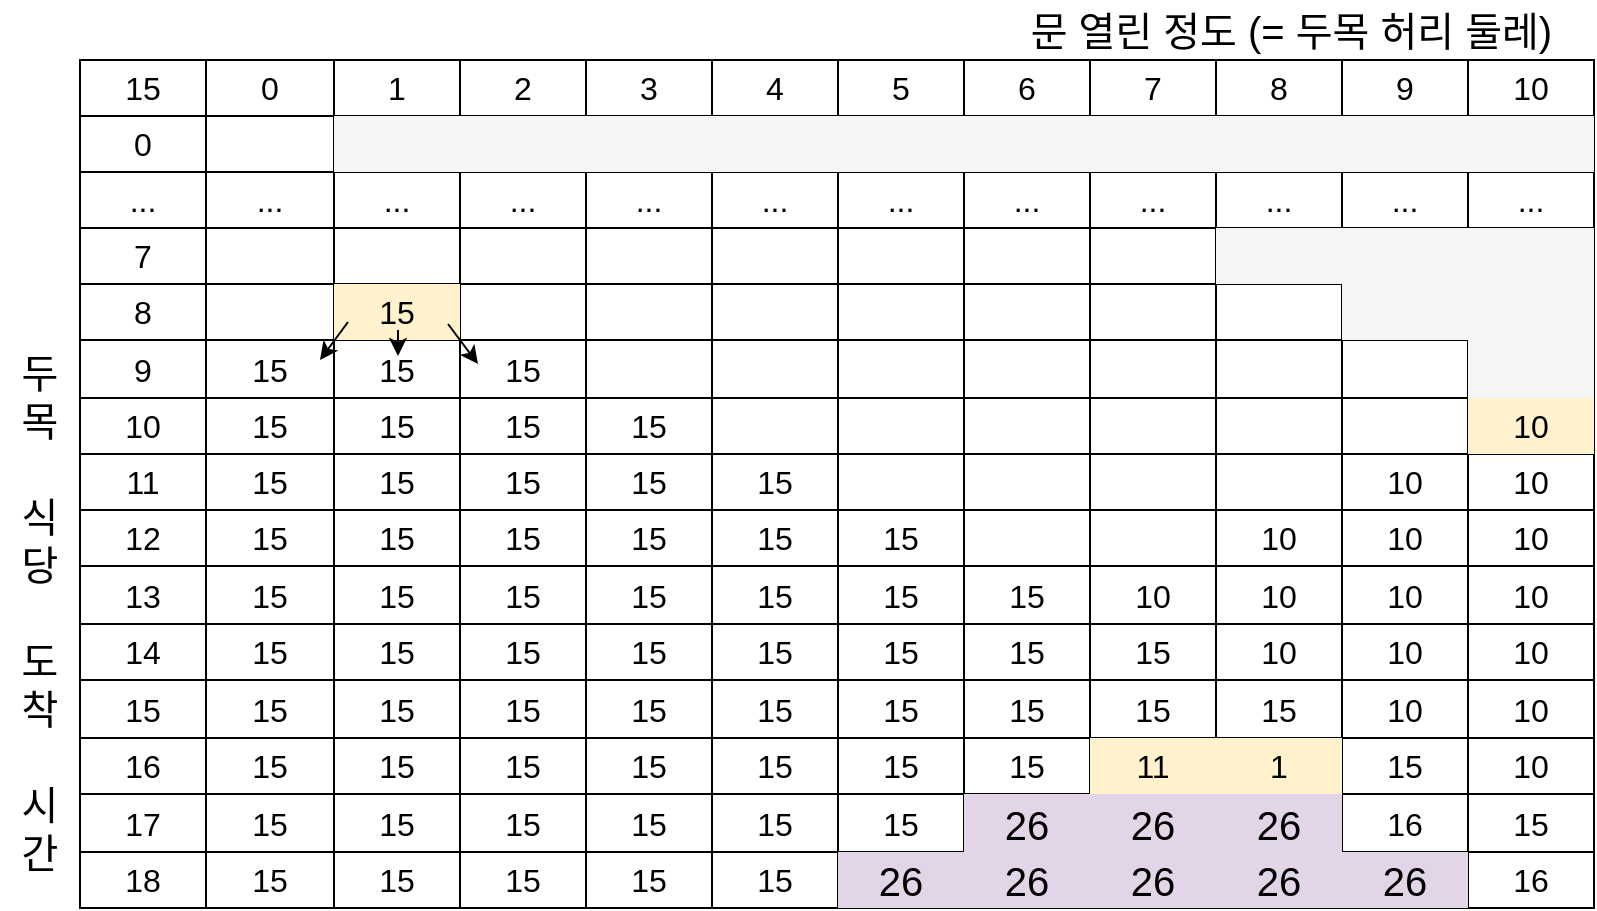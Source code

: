 <mxfile version="22.1.11" type="device">
  <diagram name="페이지-1" id="DnGXSg8FQz98gFJlxdbb">
    <mxGraphModel dx="1235" dy="758" grid="1" gridSize="10" guides="1" tooltips="1" connect="1" arrows="1" fold="1" page="1" pageScale="1" pageWidth="827" pageHeight="1169" math="0" shadow="0">
      <root>
        <mxCell id="0" />
        <mxCell id="1" parent="0" />
        <mxCell id="McNGFu9iXKe7cznPCaeK-2" value="" style="shape=table;startSize=0;container=1;collapsible=0;childLayout=tableLayout;fontSize=16;" parent="1" vertex="1">
          <mxGeometry x="40" y="40" width="757" height="424" as="geometry" />
        </mxCell>
        <mxCell id="McNGFu9iXKe7cznPCaeK-3" value="" style="shape=tableRow;horizontal=0;startSize=0;swimlaneHead=0;swimlaneBody=0;strokeColor=inherit;top=0;left=0;bottom=0;right=0;collapsible=0;dropTarget=0;fillColor=none;points=[[0,0.5],[1,0.5]];portConstraint=eastwest;fontSize=16;" parent="McNGFu9iXKe7cznPCaeK-2" vertex="1">
          <mxGeometry width="757" height="28" as="geometry" />
        </mxCell>
        <mxCell id="McNGFu9iXKe7cznPCaeK-4" value="15" style="shape=partialRectangle;html=1;whiteSpace=wrap;connectable=0;strokeColor=inherit;overflow=hidden;fillColor=none;top=0;left=0;bottom=0;right=0;pointerEvents=1;fontSize=16;" parent="McNGFu9iXKe7cznPCaeK-3" vertex="1">
          <mxGeometry width="63" height="28" as="geometry">
            <mxRectangle width="63" height="28" as="alternateBounds" />
          </mxGeometry>
        </mxCell>
        <mxCell id="McNGFu9iXKe7cznPCaeK-5" value="0" style="shape=partialRectangle;html=1;whiteSpace=wrap;connectable=0;strokeColor=inherit;overflow=hidden;fillColor=none;top=0;left=0;bottom=0;right=0;pointerEvents=1;fontSize=16;" parent="McNGFu9iXKe7cznPCaeK-3" vertex="1">
          <mxGeometry x="63" width="64" height="28" as="geometry">
            <mxRectangle width="64" height="28" as="alternateBounds" />
          </mxGeometry>
        </mxCell>
        <mxCell id="McNGFu9iXKe7cznPCaeK-6" value="1" style="shape=partialRectangle;html=1;whiteSpace=wrap;connectable=0;strokeColor=inherit;overflow=hidden;fillColor=none;top=0;left=0;bottom=0;right=0;pointerEvents=1;fontSize=16;" parent="McNGFu9iXKe7cznPCaeK-3" vertex="1">
          <mxGeometry x="127" width="63" height="28" as="geometry">
            <mxRectangle width="63" height="28" as="alternateBounds" />
          </mxGeometry>
        </mxCell>
        <mxCell id="McNGFu9iXKe7cznPCaeK-59" value="2" style="shape=partialRectangle;html=1;whiteSpace=wrap;connectable=0;strokeColor=inherit;overflow=hidden;fillColor=none;top=0;left=0;bottom=0;right=0;pointerEvents=1;fontSize=16;" parent="McNGFu9iXKe7cznPCaeK-3" vertex="1">
          <mxGeometry x="190" width="63" height="28" as="geometry">
            <mxRectangle width="63" height="28" as="alternateBounds" />
          </mxGeometry>
        </mxCell>
        <mxCell id="McNGFu9iXKe7cznPCaeK-73" value="3" style="shape=partialRectangle;html=1;whiteSpace=wrap;connectable=0;strokeColor=inherit;overflow=hidden;fillColor=none;top=0;left=0;bottom=0;right=0;pointerEvents=1;fontSize=16;" parent="McNGFu9iXKe7cznPCaeK-3" vertex="1">
          <mxGeometry x="253" width="63" height="28" as="geometry">
            <mxRectangle width="63" height="28" as="alternateBounds" />
          </mxGeometry>
        </mxCell>
        <mxCell id="McNGFu9iXKe7cznPCaeK-87" value="4" style="shape=partialRectangle;html=1;whiteSpace=wrap;connectable=0;strokeColor=inherit;overflow=hidden;fillColor=none;top=0;left=0;bottom=0;right=0;pointerEvents=1;fontSize=16;" parent="McNGFu9iXKe7cznPCaeK-3" vertex="1">
          <mxGeometry x="316" width="63" height="28" as="geometry">
            <mxRectangle width="63" height="28" as="alternateBounds" />
          </mxGeometry>
        </mxCell>
        <mxCell id="McNGFu9iXKe7cznPCaeK-101" value="5" style="shape=partialRectangle;html=1;whiteSpace=wrap;connectable=0;strokeColor=inherit;overflow=hidden;fillColor=none;top=0;left=0;bottom=0;right=0;pointerEvents=1;fontSize=16;" parent="McNGFu9iXKe7cznPCaeK-3" vertex="1">
          <mxGeometry x="379" width="63" height="28" as="geometry">
            <mxRectangle width="63" height="28" as="alternateBounds" />
          </mxGeometry>
        </mxCell>
        <mxCell id="McNGFu9iXKe7cznPCaeK-115" value="6" style="shape=partialRectangle;html=1;whiteSpace=wrap;connectable=0;strokeColor=inherit;overflow=hidden;fillColor=none;top=0;left=0;bottom=0;right=0;pointerEvents=1;fontSize=16;" parent="McNGFu9iXKe7cznPCaeK-3" vertex="1">
          <mxGeometry x="442" width="63" height="28" as="geometry">
            <mxRectangle width="63" height="28" as="alternateBounds" />
          </mxGeometry>
        </mxCell>
        <mxCell id="McNGFu9iXKe7cznPCaeK-129" value="7" style="shape=partialRectangle;html=1;whiteSpace=wrap;connectable=0;strokeColor=inherit;overflow=hidden;fillColor=none;top=0;left=0;bottom=0;right=0;pointerEvents=1;fontSize=16;" parent="McNGFu9iXKe7cznPCaeK-3" vertex="1">
          <mxGeometry x="505" width="63" height="28" as="geometry">
            <mxRectangle width="63" height="28" as="alternateBounds" />
          </mxGeometry>
        </mxCell>
        <mxCell id="McNGFu9iXKe7cznPCaeK-143" value="8" style="shape=partialRectangle;html=1;whiteSpace=wrap;connectable=0;strokeColor=inherit;overflow=hidden;fillColor=none;top=0;left=0;bottom=0;right=0;pointerEvents=1;fontSize=16;" parent="McNGFu9iXKe7cznPCaeK-3" vertex="1">
          <mxGeometry x="568" width="63" height="28" as="geometry">
            <mxRectangle width="63" height="28" as="alternateBounds" />
          </mxGeometry>
        </mxCell>
        <mxCell id="McNGFu9iXKe7cznPCaeK-157" value="9" style="shape=partialRectangle;html=1;whiteSpace=wrap;connectable=0;strokeColor=inherit;overflow=hidden;fillColor=none;top=0;left=0;bottom=0;right=0;pointerEvents=1;fontSize=16;" parent="McNGFu9iXKe7cznPCaeK-3" vertex="1">
          <mxGeometry x="631" width="63" height="28" as="geometry">
            <mxRectangle width="63" height="28" as="alternateBounds" />
          </mxGeometry>
        </mxCell>
        <mxCell id="McNGFu9iXKe7cznPCaeK-171" value="10" style="shape=partialRectangle;html=1;whiteSpace=wrap;connectable=0;strokeColor=inherit;overflow=hidden;fillColor=none;top=0;left=0;bottom=0;right=0;pointerEvents=1;fontSize=16;" parent="McNGFu9iXKe7cznPCaeK-3" vertex="1">
          <mxGeometry x="694" width="63" height="28" as="geometry">
            <mxRectangle width="63" height="28" as="alternateBounds" />
          </mxGeometry>
        </mxCell>
        <mxCell id="McNGFu9iXKe7cznPCaeK-7" value="" style="shape=tableRow;horizontal=0;startSize=0;swimlaneHead=0;swimlaneBody=0;strokeColor=inherit;top=0;left=0;bottom=0;right=0;collapsible=0;dropTarget=0;fillColor=none;points=[[0,0.5],[1,0.5]];portConstraint=eastwest;fontSize=16;" parent="McNGFu9iXKe7cznPCaeK-2" vertex="1">
          <mxGeometry y="28" width="757" height="28" as="geometry" />
        </mxCell>
        <mxCell id="McNGFu9iXKe7cznPCaeK-8" value="0" style="shape=partialRectangle;html=1;whiteSpace=wrap;connectable=0;strokeColor=inherit;overflow=hidden;fillColor=none;top=0;left=0;bottom=0;right=0;pointerEvents=1;fontSize=16;" parent="McNGFu9iXKe7cznPCaeK-7" vertex="1">
          <mxGeometry width="63" height="28" as="geometry">
            <mxRectangle width="63" height="28" as="alternateBounds" />
          </mxGeometry>
        </mxCell>
        <mxCell id="McNGFu9iXKe7cznPCaeK-9" value="" style="shape=partialRectangle;html=1;whiteSpace=wrap;connectable=0;strokeColor=inherit;overflow=hidden;fillColor=none;top=0;left=0;bottom=0;right=0;pointerEvents=1;fontSize=16;" parent="McNGFu9iXKe7cznPCaeK-7" vertex="1">
          <mxGeometry x="63" width="64" height="28" as="geometry">
            <mxRectangle width="64" height="28" as="alternateBounds" />
          </mxGeometry>
        </mxCell>
        <mxCell id="McNGFu9iXKe7cznPCaeK-10" value="" style="shape=partialRectangle;html=1;whiteSpace=wrap;connectable=0;strokeColor=#666666;overflow=hidden;fillColor=#f5f5f5;top=0;left=0;bottom=0;right=0;pointerEvents=1;fontSize=16;fontColor=#333333;" parent="McNGFu9iXKe7cznPCaeK-7" vertex="1">
          <mxGeometry x="127" width="63" height="28" as="geometry">
            <mxRectangle width="63" height="28" as="alternateBounds" />
          </mxGeometry>
        </mxCell>
        <mxCell id="McNGFu9iXKe7cznPCaeK-60" style="shape=partialRectangle;html=1;whiteSpace=wrap;connectable=0;strokeColor=#666666;overflow=hidden;fillColor=#f5f5f5;top=0;left=0;bottom=0;right=0;pointerEvents=1;fontSize=16;fontColor=#333333;" parent="McNGFu9iXKe7cznPCaeK-7" vertex="1">
          <mxGeometry x="190" width="63" height="28" as="geometry">
            <mxRectangle width="63" height="28" as="alternateBounds" />
          </mxGeometry>
        </mxCell>
        <mxCell id="McNGFu9iXKe7cznPCaeK-74" style="shape=partialRectangle;html=1;whiteSpace=wrap;connectable=0;strokeColor=#666666;overflow=hidden;fillColor=#f5f5f5;top=0;left=0;bottom=0;right=0;pointerEvents=1;fontSize=16;fontColor=#333333;" parent="McNGFu9iXKe7cznPCaeK-7" vertex="1">
          <mxGeometry x="253" width="63" height="28" as="geometry">
            <mxRectangle width="63" height="28" as="alternateBounds" />
          </mxGeometry>
        </mxCell>
        <mxCell id="McNGFu9iXKe7cznPCaeK-88" style="shape=partialRectangle;html=1;whiteSpace=wrap;connectable=0;strokeColor=#666666;overflow=hidden;fillColor=#f5f5f5;top=0;left=0;bottom=0;right=0;pointerEvents=1;fontSize=16;fontColor=#333333;" parent="McNGFu9iXKe7cznPCaeK-7" vertex="1">
          <mxGeometry x="316" width="63" height="28" as="geometry">
            <mxRectangle width="63" height="28" as="alternateBounds" />
          </mxGeometry>
        </mxCell>
        <mxCell id="McNGFu9iXKe7cznPCaeK-102" style="shape=partialRectangle;html=1;whiteSpace=wrap;connectable=0;strokeColor=#666666;overflow=hidden;fillColor=#f5f5f5;top=0;left=0;bottom=0;right=0;pointerEvents=1;fontSize=16;fontColor=#333333;" parent="McNGFu9iXKe7cznPCaeK-7" vertex="1">
          <mxGeometry x="379" width="63" height="28" as="geometry">
            <mxRectangle width="63" height="28" as="alternateBounds" />
          </mxGeometry>
        </mxCell>
        <mxCell id="McNGFu9iXKe7cznPCaeK-116" style="shape=partialRectangle;html=1;whiteSpace=wrap;connectable=0;strokeColor=#666666;overflow=hidden;fillColor=#f5f5f5;top=0;left=0;bottom=0;right=0;pointerEvents=1;fontSize=16;fontColor=#333333;" parent="McNGFu9iXKe7cznPCaeK-7" vertex="1">
          <mxGeometry x="442" width="63" height="28" as="geometry">
            <mxRectangle width="63" height="28" as="alternateBounds" />
          </mxGeometry>
        </mxCell>
        <mxCell id="McNGFu9iXKe7cznPCaeK-130" style="shape=partialRectangle;html=1;whiteSpace=wrap;connectable=0;strokeColor=#666666;overflow=hidden;fillColor=#f5f5f5;top=0;left=0;bottom=0;right=0;pointerEvents=1;fontSize=16;fontColor=#333333;" parent="McNGFu9iXKe7cznPCaeK-7" vertex="1">
          <mxGeometry x="505" width="63" height="28" as="geometry">
            <mxRectangle width="63" height="28" as="alternateBounds" />
          </mxGeometry>
        </mxCell>
        <mxCell id="McNGFu9iXKe7cznPCaeK-144" style="shape=partialRectangle;html=1;whiteSpace=wrap;connectable=0;strokeColor=#666666;overflow=hidden;fillColor=#f5f5f5;top=0;left=0;bottom=0;right=0;pointerEvents=1;fontSize=16;fontColor=#333333;" parent="McNGFu9iXKe7cznPCaeK-7" vertex="1">
          <mxGeometry x="568" width="63" height="28" as="geometry">
            <mxRectangle width="63" height="28" as="alternateBounds" />
          </mxGeometry>
        </mxCell>
        <mxCell id="McNGFu9iXKe7cznPCaeK-158" style="shape=partialRectangle;html=1;whiteSpace=wrap;connectable=0;strokeColor=#666666;overflow=hidden;fillColor=#f5f5f5;top=0;left=0;bottom=0;right=0;pointerEvents=1;fontSize=16;fontColor=#333333;" parent="McNGFu9iXKe7cznPCaeK-7" vertex="1">
          <mxGeometry x="631" width="63" height="28" as="geometry">
            <mxRectangle width="63" height="28" as="alternateBounds" />
          </mxGeometry>
        </mxCell>
        <mxCell id="McNGFu9iXKe7cznPCaeK-172" style="shape=partialRectangle;html=1;whiteSpace=wrap;connectable=0;strokeColor=#666666;overflow=hidden;fillColor=#f5f5f5;top=0;left=0;bottom=0;right=0;pointerEvents=1;fontSize=16;fontColor=#333333;" parent="McNGFu9iXKe7cznPCaeK-7" vertex="1">
          <mxGeometry x="694" width="63" height="28" as="geometry">
            <mxRectangle width="63" height="28" as="alternateBounds" />
          </mxGeometry>
        </mxCell>
        <mxCell id="McNGFu9iXKe7cznPCaeK-31" style="shape=tableRow;horizontal=0;startSize=0;swimlaneHead=0;swimlaneBody=0;strokeColor=inherit;top=0;left=0;bottom=0;right=0;collapsible=0;dropTarget=0;fillColor=none;points=[[0,0.5],[1,0.5]];portConstraint=eastwest;fontSize=16;swimlaneLine=1;dashed=1;dashPattern=12 12;swimlaneFillColor=none;" parent="McNGFu9iXKe7cznPCaeK-2" vertex="1">
          <mxGeometry y="56" width="757" height="28" as="geometry" />
        </mxCell>
        <mxCell id="McNGFu9iXKe7cznPCaeK-32" value="..." style="shape=partialRectangle;html=1;whiteSpace=wrap;connectable=0;strokeColor=inherit;overflow=hidden;fillColor=none;top=0;left=0;bottom=0;right=0;pointerEvents=1;fontSize=16;" parent="McNGFu9iXKe7cznPCaeK-31" vertex="1">
          <mxGeometry width="63" height="28" as="geometry">
            <mxRectangle width="63" height="28" as="alternateBounds" />
          </mxGeometry>
        </mxCell>
        <mxCell id="McNGFu9iXKe7cznPCaeK-33" value="..." style="shape=partialRectangle;html=1;whiteSpace=wrap;connectable=0;strokeColor=inherit;overflow=hidden;fillColor=none;top=0;left=0;bottom=0;right=0;pointerEvents=1;fontSize=16;" parent="McNGFu9iXKe7cznPCaeK-31" vertex="1">
          <mxGeometry x="63" width="64" height="28" as="geometry">
            <mxRectangle width="64" height="28" as="alternateBounds" />
          </mxGeometry>
        </mxCell>
        <mxCell id="McNGFu9iXKe7cznPCaeK-34" value="..." style="shape=partialRectangle;html=1;whiteSpace=wrap;connectable=0;strokeColor=inherit;overflow=hidden;fillColor=none;top=0;left=0;bottom=0;right=0;pointerEvents=1;fontSize=16;" parent="McNGFu9iXKe7cznPCaeK-31" vertex="1">
          <mxGeometry x="127" width="63" height="28" as="geometry">
            <mxRectangle width="63" height="28" as="alternateBounds" />
          </mxGeometry>
        </mxCell>
        <mxCell id="McNGFu9iXKe7cznPCaeK-66" value="..." style="shape=partialRectangle;html=1;whiteSpace=wrap;connectable=0;strokeColor=inherit;overflow=hidden;fillColor=none;top=0;left=0;bottom=0;right=0;pointerEvents=1;fontSize=16;" parent="McNGFu9iXKe7cznPCaeK-31" vertex="1">
          <mxGeometry x="190" width="63" height="28" as="geometry">
            <mxRectangle width="63" height="28" as="alternateBounds" />
          </mxGeometry>
        </mxCell>
        <mxCell id="McNGFu9iXKe7cznPCaeK-80" value="..." style="shape=partialRectangle;html=1;whiteSpace=wrap;connectable=0;strokeColor=inherit;overflow=hidden;fillColor=none;top=0;left=0;bottom=0;right=0;pointerEvents=1;fontSize=16;" parent="McNGFu9iXKe7cznPCaeK-31" vertex="1">
          <mxGeometry x="253" width="63" height="28" as="geometry">
            <mxRectangle width="63" height="28" as="alternateBounds" />
          </mxGeometry>
        </mxCell>
        <mxCell id="McNGFu9iXKe7cznPCaeK-94" value="..." style="shape=partialRectangle;html=1;whiteSpace=wrap;connectable=0;strokeColor=inherit;overflow=hidden;fillColor=none;top=0;left=0;bottom=0;right=0;pointerEvents=1;fontSize=16;" parent="McNGFu9iXKe7cznPCaeK-31" vertex="1">
          <mxGeometry x="316" width="63" height="28" as="geometry">
            <mxRectangle width="63" height="28" as="alternateBounds" />
          </mxGeometry>
        </mxCell>
        <mxCell id="McNGFu9iXKe7cznPCaeK-108" value="..." style="shape=partialRectangle;html=1;whiteSpace=wrap;connectable=0;strokeColor=inherit;overflow=hidden;fillColor=none;top=0;left=0;bottom=0;right=0;pointerEvents=1;fontSize=16;" parent="McNGFu9iXKe7cznPCaeK-31" vertex="1">
          <mxGeometry x="379" width="63" height="28" as="geometry">
            <mxRectangle width="63" height="28" as="alternateBounds" />
          </mxGeometry>
        </mxCell>
        <mxCell id="McNGFu9iXKe7cznPCaeK-122" value="..." style="shape=partialRectangle;html=1;whiteSpace=wrap;connectable=0;strokeColor=inherit;overflow=hidden;fillColor=none;top=0;left=0;bottom=0;right=0;pointerEvents=1;fontSize=16;" parent="McNGFu9iXKe7cznPCaeK-31" vertex="1">
          <mxGeometry x="442" width="63" height="28" as="geometry">
            <mxRectangle width="63" height="28" as="alternateBounds" />
          </mxGeometry>
        </mxCell>
        <mxCell id="McNGFu9iXKe7cznPCaeK-136" value="..." style="shape=partialRectangle;html=1;whiteSpace=wrap;connectable=0;strokeColor=inherit;overflow=hidden;fillColor=none;top=0;left=0;bottom=0;right=0;pointerEvents=1;fontSize=16;" parent="McNGFu9iXKe7cznPCaeK-31" vertex="1">
          <mxGeometry x="505" width="63" height="28" as="geometry">
            <mxRectangle width="63" height="28" as="alternateBounds" />
          </mxGeometry>
        </mxCell>
        <mxCell id="McNGFu9iXKe7cznPCaeK-150" value="..." style="shape=partialRectangle;html=1;whiteSpace=wrap;connectable=0;strokeColor=inherit;overflow=hidden;fillColor=none;top=0;left=0;bottom=0;right=0;pointerEvents=1;fontSize=16;" parent="McNGFu9iXKe7cznPCaeK-31" vertex="1">
          <mxGeometry x="568" width="63" height="28" as="geometry">
            <mxRectangle width="63" height="28" as="alternateBounds" />
          </mxGeometry>
        </mxCell>
        <mxCell id="McNGFu9iXKe7cznPCaeK-164" value="..." style="shape=partialRectangle;html=1;whiteSpace=wrap;connectable=0;strokeColor=inherit;overflow=hidden;fillColor=none;top=0;left=0;bottom=0;right=0;pointerEvents=1;fontSize=16;" parent="McNGFu9iXKe7cznPCaeK-31" vertex="1">
          <mxGeometry x="631" width="63" height="28" as="geometry">
            <mxRectangle width="63" height="28" as="alternateBounds" />
          </mxGeometry>
        </mxCell>
        <mxCell id="McNGFu9iXKe7cznPCaeK-178" value="..." style="shape=partialRectangle;html=1;whiteSpace=wrap;connectable=0;strokeColor=inherit;overflow=hidden;fillColor=none;top=0;left=0;bottom=0;right=0;pointerEvents=1;fontSize=16;" parent="McNGFu9iXKe7cznPCaeK-31" vertex="1">
          <mxGeometry x="694" width="63" height="28" as="geometry">
            <mxRectangle width="63" height="28" as="alternateBounds" />
          </mxGeometry>
        </mxCell>
        <mxCell id="McNGFu9iXKe7cznPCaeK-35" style="shape=tableRow;horizontal=0;startSize=0;swimlaneHead=0;swimlaneBody=0;strokeColor=inherit;top=0;left=0;bottom=0;right=0;collapsible=0;dropTarget=0;fillColor=none;points=[[0,0.5],[1,0.5]];portConstraint=eastwest;fontSize=16;" parent="McNGFu9iXKe7cznPCaeK-2" vertex="1">
          <mxGeometry y="84" width="757" height="28" as="geometry" />
        </mxCell>
        <mxCell id="McNGFu9iXKe7cznPCaeK-36" value="7" style="shape=partialRectangle;html=1;whiteSpace=wrap;connectable=0;strokeColor=inherit;overflow=hidden;fillColor=none;top=0;left=0;bottom=0;right=0;pointerEvents=1;fontSize=16;" parent="McNGFu9iXKe7cznPCaeK-35" vertex="1">
          <mxGeometry width="63" height="28" as="geometry">
            <mxRectangle width="63" height="28" as="alternateBounds" />
          </mxGeometry>
        </mxCell>
        <mxCell id="McNGFu9iXKe7cznPCaeK-37" style="shape=partialRectangle;html=1;whiteSpace=wrap;connectable=0;strokeColor=inherit;overflow=hidden;fillColor=none;top=0;left=0;bottom=0;right=0;pointerEvents=1;fontSize=16;" parent="McNGFu9iXKe7cznPCaeK-35" vertex="1">
          <mxGeometry x="63" width="64" height="28" as="geometry">
            <mxRectangle width="64" height="28" as="alternateBounds" />
          </mxGeometry>
        </mxCell>
        <mxCell id="McNGFu9iXKe7cznPCaeK-38" style="shape=partialRectangle;html=1;whiteSpace=wrap;connectable=0;strokeColor=inherit;overflow=hidden;fillColor=none;top=0;left=0;bottom=0;right=0;pointerEvents=1;fontSize=16;" parent="McNGFu9iXKe7cznPCaeK-35" vertex="1">
          <mxGeometry x="127" width="63" height="28" as="geometry">
            <mxRectangle width="63" height="28" as="alternateBounds" />
          </mxGeometry>
        </mxCell>
        <mxCell id="McNGFu9iXKe7cznPCaeK-67" style="shape=partialRectangle;html=1;whiteSpace=wrap;connectable=0;strokeColor=inherit;overflow=hidden;fillColor=none;top=0;left=0;bottom=0;right=0;pointerEvents=1;fontSize=16;" parent="McNGFu9iXKe7cznPCaeK-35" vertex="1">
          <mxGeometry x="190" width="63" height="28" as="geometry">
            <mxRectangle width="63" height="28" as="alternateBounds" />
          </mxGeometry>
        </mxCell>
        <mxCell id="McNGFu9iXKe7cznPCaeK-81" style="shape=partialRectangle;html=1;whiteSpace=wrap;connectable=0;strokeColor=inherit;overflow=hidden;fillColor=none;top=0;left=0;bottom=0;right=0;pointerEvents=1;fontSize=16;" parent="McNGFu9iXKe7cznPCaeK-35" vertex="1">
          <mxGeometry x="253" width="63" height="28" as="geometry">
            <mxRectangle width="63" height="28" as="alternateBounds" />
          </mxGeometry>
        </mxCell>
        <mxCell id="McNGFu9iXKe7cznPCaeK-95" style="shape=partialRectangle;html=1;whiteSpace=wrap;connectable=0;strokeColor=inherit;overflow=hidden;fillColor=none;top=0;left=0;bottom=0;right=0;pointerEvents=1;fontSize=16;" parent="McNGFu9iXKe7cznPCaeK-35" vertex="1">
          <mxGeometry x="316" width="63" height="28" as="geometry">
            <mxRectangle width="63" height="28" as="alternateBounds" />
          </mxGeometry>
        </mxCell>
        <mxCell id="McNGFu9iXKe7cznPCaeK-109" style="shape=partialRectangle;html=1;whiteSpace=wrap;connectable=0;strokeColor=inherit;overflow=hidden;fillColor=none;top=0;left=0;bottom=0;right=0;pointerEvents=1;fontSize=16;" parent="McNGFu9iXKe7cznPCaeK-35" vertex="1">
          <mxGeometry x="379" width="63" height="28" as="geometry">
            <mxRectangle width="63" height="28" as="alternateBounds" />
          </mxGeometry>
        </mxCell>
        <mxCell id="McNGFu9iXKe7cznPCaeK-123" style="shape=partialRectangle;html=1;whiteSpace=wrap;connectable=0;strokeColor=inherit;overflow=hidden;fillColor=none;top=0;left=0;bottom=0;right=0;pointerEvents=1;fontSize=16;" parent="McNGFu9iXKe7cznPCaeK-35" vertex="1">
          <mxGeometry x="442" width="63" height="28" as="geometry">
            <mxRectangle width="63" height="28" as="alternateBounds" />
          </mxGeometry>
        </mxCell>
        <mxCell id="McNGFu9iXKe7cznPCaeK-137" style="shape=partialRectangle;html=1;whiteSpace=wrap;connectable=0;strokeColor=inherit;overflow=hidden;fillColor=none;top=0;left=0;bottom=0;right=0;pointerEvents=1;fontSize=16;" parent="McNGFu9iXKe7cznPCaeK-35" vertex="1">
          <mxGeometry x="505" width="63" height="28" as="geometry">
            <mxRectangle width="63" height="28" as="alternateBounds" />
          </mxGeometry>
        </mxCell>
        <mxCell id="McNGFu9iXKe7cznPCaeK-151" style="shape=partialRectangle;html=1;whiteSpace=wrap;connectable=0;strokeColor=#666666;overflow=hidden;fillColor=#f5f5f5;top=0;left=0;bottom=0;right=0;pointerEvents=1;fontSize=16;fontColor=#333333;" parent="McNGFu9iXKe7cznPCaeK-35" vertex="1">
          <mxGeometry x="568" width="63" height="28" as="geometry">
            <mxRectangle width="63" height="28" as="alternateBounds" />
          </mxGeometry>
        </mxCell>
        <mxCell id="McNGFu9iXKe7cznPCaeK-165" style="shape=partialRectangle;html=1;whiteSpace=wrap;connectable=0;strokeColor=#666666;overflow=hidden;fillColor=#f5f5f5;top=0;left=0;bottom=0;right=0;pointerEvents=1;fontSize=16;fontColor=#333333;" parent="McNGFu9iXKe7cznPCaeK-35" vertex="1">
          <mxGeometry x="631" width="63" height="28" as="geometry">
            <mxRectangle width="63" height="28" as="alternateBounds" />
          </mxGeometry>
        </mxCell>
        <mxCell id="McNGFu9iXKe7cznPCaeK-179" style="shape=partialRectangle;html=1;whiteSpace=wrap;connectable=0;strokeColor=#666666;overflow=hidden;fillColor=#f5f5f5;top=0;left=0;bottom=0;right=0;pointerEvents=1;fontSize=16;fontColor=#333333;" parent="McNGFu9iXKe7cznPCaeK-35" vertex="1">
          <mxGeometry x="694" width="63" height="28" as="geometry">
            <mxRectangle width="63" height="28" as="alternateBounds" />
          </mxGeometry>
        </mxCell>
        <mxCell id="McNGFu9iXKe7cznPCaeK-39" style="shape=tableRow;horizontal=0;startSize=0;swimlaneHead=0;swimlaneBody=0;strokeColor=inherit;top=0;left=0;bottom=0;right=0;collapsible=0;dropTarget=0;fillColor=none;points=[[0,0.5],[1,0.5]];portConstraint=eastwest;fontSize=16;" parent="McNGFu9iXKe7cznPCaeK-2" vertex="1">
          <mxGeometry y="112" width="757" height="28" as="geometry" />
        </mxCell>
        <mxCell id="McNGFu9iXKe7cznPCaeK-40" value="8" style="shape=partialRectangle;html=1;whiteSpace=wrap;connectable=0;strokeColor=inherit;overflow=hidden;fillColor=none;top=0;left=0;bottom=0;right=0;pointerEvents=1;fontSize=16;" parent="McNGFu9iXKe7cznPCaeK-39" vertex="1">
          <mxGeometry width="63" height="28" as="geometry">
            <mxRectangle width="63" height="28" as="alternateBounds" />
          </mxGeometry>
        </mxCell>
        <mxCell id="McNGFu9iXKe7cznPCaeK-41" style="shape=partialRectangle;html=1;whiteSpace=wrap;connectable=0;strokeColor=inherit;overflow=hidden;fillColor=none;top=0;left=0;bottom=0;right=0;pointerEvents=1;fontSize=16;" parent="McNGFu9iXKe7cznPCaeK-39" vertex="1">
          <mxGeometry x="63" width="64" height="28" as="geometry">
            <mxRectangle width="64" height="28" as="alternateBounds" />
          </mxGeometry>
        </mxCell>
        <mxCell id="McNGFu9iXKe7cznPCaeK-42" value="15" style="shape=partialRectangle;html=1;whiteSpace=wrap;connectable=0;strokeColor=#d6b656;overflow=hidden;fillColor=#fff2cc;top=0;left=0;bottom=0;right=0;pointerEvents=1;fontSize=16;" parent="McNGFu9iXKe7cznPCaeK-39" vertex="1">
          <mxGeometry x="127" width="63" height="28" as="geometry">
            <mxRectangle width="63" height="28" as="alternateBounds" />
          </mxGeometry>
        </mxCell>
        <mxCell id="McNGFu9iXKe7cznPCaeK-68" style="shape=partialRectangle;html=1;whiteSpace=wrap;connectable=0;strokeColor=inherit;overflow=hidden;fillColor=none;top=0;left=0;bottom=0;right=0;pointerEvents=1;fontSize=16;" parent="McNGFu9iXKe7cznPCaeK-39" vertex="1">
          <mxGeometry x="190" width="63" height="28" as="geometry">
            <mxRectangle width="63" height="28" as="alternateBounds" />
          </mxGeometry>
        </mxCell>
        <mxCell id="McNGFu9iXKe7cznPCaeK-82" style="shape=partialRectangle;html=1;whiteSpace=wrap;connectable=0;strokeColor=inherit;overflow=hidden;fillColor=none;top=0;left=0;bottom=0;right=0;pointerEvents=1;fontSize=16;" parent="McNGFu9iXKe7cznPCaeK-39" vertex="1">
          <mxGeometry x="253" width="63" height="28" as="geometry">
            <mxRectangle width="63" height="28" as="alternateBounds" />
          </mxGeometry>
        </mxCell>
        <mxCell id="McNGFu9iXKe7cznPCaeK-96" style="shape=partialRectangle;html=1;whiteSpace=wrap;connectable=0;strokeColor=inherit;overflow=hidden;fillColor=none;top=0;left=0;bottom=0;right=0;pointerEvents=1;fontSize=16;" parent="McNGFu9iXKe7cznPCaeK-39" vertex="1">
          <mxGeometry x="316" width="63" height="28" as="geometry">
            <mxRectangle width="63" height="28" as="alternateBounds" />
          </mxGeometry>
        </mxCell>
        <mxCell id="McNGFu9iXKe7cznPCaeK-110" style="shape=partialRectangle;html=1;whiteSpace=wrap;connectable=0;strokeColor=inherit;overflow=hidden;fillColor=none;top=0;left=0;bottom=0;right=0;pointerEvents=1;fontSize=16;" parent="McNGFu9iXKe7cznPCaeK-39" vertex="1">
          <mxGeometry x="379" width="63" height="28" as="geometry">
            <mxRectangle width="63" height="28" as="alternateBounds" />
          </mxGeometry>
        </mxCell>
        <mxCell id="McNGFu9iXKe7cznPCaeK-124" style="shape=partialRectangle;html=1;whiteSpace=wrap;connectable=0;strokeColor=inherit;overflow=hidden;fillColor=none;top=0;left=0;bottom=0;right=0;pointerEvents=1;fontSize=16;" parent="McNGFu9iXKe7cznPCaeK-39" vertex="1">
          <mxGeometry x="442" width="63" height="28" as="geometry">
            <mxRectangle width="63" height="28" as="alternateBounds" />
          </mxGeometry>
        </mxCell>
        <mxCell id="McNGFu9iXKe7cznPCaeK-138" style="shape=partialRectangle;html=1;whiteSpace=wrap;connectable=0;strokeColor=inherit;overflow=hidden;fillColor=none;top=0;left=0;bottom=0;right=0;pointerEvents=1;fontSize=16;" parent="McNGFu9iXKe7cznPCaeK-39" vertex="1">
          <mxGeometry x="505" width="63" height="28" as="geometry">
            <mxRectangle width="63" height="28" as="alternateBounds" />
          </mxGeometry>
        </mxCell>
        <mxCell id="McNGFu9iXKe7cznPCaeK-152" style="shape=partialRectangle;html=1;whiteSpace=wrap;connectable=0;strokeColor=inherit;overflow=hidden;fillColor=none;top=0;left=0;bottom=0;right=0;pointerEvents=1;fontSize=16;" parent="McNGFu9iXKe7cznPCaeK-39" vertex="1">
          <mxGeometry x="568" width="63" height="28" as="geometry">
            <mxRectangle width="63" height="28" as="alternateBounds" />
          </mxGeometry>
        </mxCell>
        <mxCell id="McNGFu9iXKe7cznPCaeK-166" style="shape=partialRectangle;html=1;whiteSpace=wrap;connectable=0;strokeColor=#666666;overflow=hidden;fillColor=#f5f5f5;top=0;left=0;bottom=0;right=0;pointerEvents=1;fontSize=16;fontColor=#333333;" parent="McNGFu9iXKe7cznPCaeK-39" vertex="1">
          <mxGeometry x="631" width="63" height="28" as="geometry">
            <mxRectangle width="63" height="28" as="alternateBounds" />
          </mxGeometry>
        </mxCell>
        <mxCell id="McNGFu9iXKe7cznPCaeK-180" style="shape=partialRectangle;html=1;whiteSpace=wrap;connectable=0;strokeColor=#666666;overflow=hidden;fillColor=#f5f5f5;top=0;left=0;bottom=0;right=0;pointerEvents=1;fontSize=16;fontColor=#333333;" parent="McNGFu9iXKe7cznPCaeK-39" vertex="1">
          <mxGeometry x="694" width="63" height="28" as="geometry">
            <mxRectangle width="63" height="28" as="alternateBounds" />
          </mxGeometry>
        </mxCell>
        <mxCell id="McNGFu9iXKe7cznPCaeK-43" style="shape=tableRow;horizontal=0;startSize=0;swimlaneHead=0;swimlaneBody=0;strokeColor=inherit;top=0;left=0;bottom=0;right=0;collapsible=0;dropTarget=0;fillColor=none;points=[[0,0.5],[1,0.5]];portConstraint=eastwest;fontSize=16;" parent="McNGFu9iXKe7cznPCaeK-2" vertex="1">
          <mxGeometry y="140" width="757" height="29" as="geometry" />
        </mxCell>
        <mxCell id="McNGFu9iXKe7cznPCaeK-44" value="9" style="shape=partialRectangle;html=1;whiteSpace=wrap;connectable=0;strokeColor=inherit;overflow=hidden;fillColor=none;top=0;left=0;bottom=0;right=0;pointerEvents=1;fontSize=16;" parent="McNGFu9iXKe7cznPCaeK-43" vertex="1">
          <mxGeometry width="63" height="29" as="geometry">
            <mxRectangle width="63" height="29" as="alternateBounds" />
          </mxGeometry>
        </mxCell>
        <mxCell id="McNGFu9iXKe7cznPCaeK-45" value="15" style="shape=partialRectangle;html=1;whiteSpace=wrap;connectable=0;strokeColor=inherit;overflow=hidden;fillColor=none;top=0;left=0;bottom=0;right=0;pointerEvents=1;fontSize=16;" parent="McNGFu9iXKe7cznPCaeK-43" vertex="1">
          <mxGeometry x="63" width="64" height="29" as="geometry">
            <mxRectangle width="64" height="29" as="alternateBounds" />
          </mxGeometry>
        </mxCell>
        <mxCell id="McNGFu9iXKe7cznPCaeK-46" value="15" style="shape=partialRectangle;html=1;whiteSpace=wrap;connectable=0;strokeColor=inherit;overflow=hidden;fillColor=none;top=0;left=0;bottom=0;right=0;pointerEvents=1;fontSize=16;" parent="McNGFu9iXKe7cznPCaeK-43" vertex="1">
          <mxGeometry x="127" width="63" height="29" as="geometry">
            <mxRectangle width="63" height="29" as="alternateBounds" />
          </mxGeometry>
        </mxCell>
        <mxCell id="McNGFu9iXKe7cznPCaeK-69" value="15" style="shape=partialRectangle;html=1;whiteSpace=wrap;connectable=0;strokeColor=inherit;overflow=hidden;fillColor=none;top=0;left=0;bottom=0;right=0;pointerEvents=1;fontSize=16;" parent="McNGFu9iXKe7cznPCaeK-43" vertex="1">
          <mxGeometry x="190" width="63" height="29" as="geometry">
            <mxRectangle width="63" height="29" as="alternateBounds" />
          </mxGeometry>
        </mxCell>
        <mxCell id="McNGFu9iXKe7cznPCaeK-83" style="shape=partialRectangle;html=1;whiteSpace=wrap;connectable=0;strokeColor=inherit;overflow=hidden;fillColor=none;top=0;left=0;bottom=0;right=0;pointerEvents=1;fontSize=16;" parent="McNGFu9iXKe7cznPCaeK-43" vertex="1">
          <mxGeometry x="253" width="63" height="29" as="geometry">
            <mxRectangle width="63" height="29" as="alternateBounds" />
          </mxGeometry>
        </mxCell>
        <mxCell id="McNGFu9iXKe7cznPCaeK-97" style="shape=partialRectangle;html=1;whiteSpace=wrap;connectable=0;strokeColor=inherit;overflow=hidden;fillColor=none;top=0;left=0;bottom=0;right=0;pointerEvents=1;fontSize=16;" parent="McNGFu9iXKe7cznPCaeK-43" vertex="1">
          <mxGeometry x="316" width="63" height="29" as="geometry">
            <mxRectangle width="63" height="29" as="alternateBounds" />
          </mxGeometry>
        </mxCell>
        <mxCell id="McNGFu9iXKe7cznPCaeK-111" style="shape=partialRectangle;html=1;whiteSpace=wrap;connectable=0;strokeColor=inherit;overflow=hidden;fillColor=none;top=0;left=0;bottom=0;right=0;pointerEvents=1;fontSize=16;" parent="McNGFu9iXKe7cznPCaeK-43" vertex="1">
          <mxGeometry x="379" width="63" height="29" as="geometry">
            <mxRectangle width="63" height="29" as="alternateBounds" />
          </mxGeometry>
        </mxCell>
        <mxCell id="McNGFu9iXKe7cznPCaeK-125" style="shape=partialRectangle;html=1;whiteSpace=wrap;connectable=0;strokeColor=inherit;overflow=hidden;fillColor=none;top=0;left=0;bottom=0;right=0;pointerEvents=1;fontSize=16;" parent="McNGFu9iXKe7cznPCaeK-43" vertex="1">
          <mxGeometry x="442" width="63" height="29" as="geometry">
            <mxRectangle width="63" height="29" as="alternateBounds" />
          </mxGeometry>
        </mxCell>
        <mxCell id="McNGFu9iXKe7cznPCaeK-139" style="shape=partialRectangle;html=1;whiteSpace=wrap;connectable=0;strokeColor=inherit;overflow=hidden;fillColor=none;top=0;left=0;bottom=0;right=0;pointerEvents=1;fontSize=16;" parent="McNGFu9iXKe7cznPCaeK-43" vertex="1">
          <mxGeometry x="505" width="63" height="29" as="geometry">
            <mxRectangle width="63" height="29" as="alternateBounds" />
          </mxGeometry>
        </mxCell>
        <mxCell id="McNGFu9iXKe7cznPCaeK-153" style="shape=partialRectangle;html=1;whiteSpace=wrap;connectable=0;strokeColor=inherit;overflow=hidden;fillColor=none;top=0;left=0;bottom=0;right=0;pointerEvents=1;fontSize=16;" parent="McNGFu9iXKe7cznPCaeK-43" vertex="1">
          <mxGeometry x="568" width="63" height="29" as="geometry">
            <mxRectangle width="63" height="29" as="alternateBounds" />
          </mxGeometry>
        </mxCell>
        <mxCell id="McNGFu9iXKe7cznPCaeK-167" style="shape=partialRectangle;html=1;whiteSpace=wrap;connectable=0;strokeColor=inherit;overflow=hidden;fillColor=none;top=0;left=0;bottom=0;right=0;pointerEvents=1;fontSize=16;" parent="McNGFu9iXKe7cznPCaeK-43" vertex="1">
          <mxGeometry x="631" width="63" height="29" as="geometry">
            <mxRectangle width="63" height="29" as="alternateBounds" />
          </mxGeometry>
        </mxCell>
        <mxCell id="McNGFu9iXKe7cznPCaeK-181" style="shape=partialRectangle;html=1;whiteSpace=wrap;connectable=0;strokeColor=#666666;overflow=hidden;fillColor=#f5f5f5;top=0;left=0;bottom=0;right=0;pointerEvents=1;fontSize=16;fontColor=#333333;" parent="McNGFu9iXKe7cznPCaeK-43" vertex="1">
          <mxGeometry x="694" width="63" height="29" as="geometry">
            <mxRectangle width="63" height="29" as="alternateBounds" />
          </mxGeometry>
        </mxCell>
        <mxCell id="McNGFu9iXKe7cznPCaeK-47" style="shape=tableRow;horizontal=0;startSize=0;swimlaneHead=0;swimlaneBody=0;strokeColor=inherit;top=0;left=0;bottom=0;right=0;collapsible=0;dropTarget=0;fillColor=none;points=[[0,0.5],[1,0.5]];portConstraint=eastwest;fontSize=16;" parent="McNGFu9iXKe7cznPCaeK-2" vertex="1">
          <mxGeometry y="169" width="757" height="28" as="geometry" />
        </mxCell>
        <mxCell id="McNGFu9iXKe7cznPCaeK-48" value="10" style="shape=partialRectangle;html=1;whiteSpace=wrap;connectable=0;strokeColor=inherit;overflow=hidden;fillColor=none;top=0;left=0;bottom=0;right=0;pointerEvents=1;fontSize=16;" parent="McNGFu9iXKe7cznPCaeK-47" vertex="1">
          <mxGeometry width="63" height="28" as="geometry">
            <mxRectangle width="63" height="28" as="alternateBounds" />
          </mxGeometry>
        </mxCell>
        <mxCell id="McNGFu9iXKe7cznPCaeK-49" value="15" style="shape=partialRectangle;html=1;whiteSpace=wrap;connectable=0;strokeColor=inherit;overflow=hidden;fillColor=none;top=0;left=0;bottom=0;right=0;pointerEvents=1;fontSize=16;" parent="McNGFu9iXKe7cznPCaeK-47" vertex="1">
          <mxGeometry x="63" width="64" height="28" as="geometry">
            <mxRectangle width="64" height="28" as="alternateBounds" />
          </mxGeometry>
        </mxCell>
        <mxCell id="McNGFu9iXKe7cznPCaeK-50" value="15" style="shape=partialRectangle;html=1;whiteSpace=wrap;connectable=0;strokeColor=inherit;overflow=hidden;fillColor=none;top=0;left=0;bottom=0;right=0;pointerEvents=1;fontSize=16;" parent="McNGFu9iXKe7cznPCaeK-47" vertex="1">
          <mxGeometry x="127" width="63" height="28" as="geometry">
            <mxRectangle width="63" height="28" as="alternateBounds" />
          </mxGeometry>
        </mxCell>
        <mxCell id="McNGFu9iXKe7cznPCaeK-70" value="15" style="shape=partialRectangle;html=1;whiteSpace=wrap;connectable=0;strokeColor=inherit;overflow=hidden;fillColor=none;top=0;left=0;bottom=0;right=0;pointerEvents=1;fontSize=16;" parent="McNGFu9iXKe7cznPCaeK-47" vertex="1">
          <mxGeometry x="190" width="63" height="28" as="geometry">
            <mxRectangle width="63" height="28" as="alternateBounds" />
          </mxGeometry>
        </mxCell>
        <mxCell id="McNGFu9iXKe7cznPCaeK-84" value="15" style="shape=partialRectangle;html=1;whiteSpace=wrap;connectable=0;strokeColor=inherit;overflow=hidden;fillColor=none;top=0;left=0;bottom=0;right=0;pointerEvents=1;fontSize=16;" parent="McNGFu9iXKe7cznPCaeK-47" vertex="1">
          <mxGeometry x="253" width="63" height="28" as="geometry">
            <mxRectangle width="63" height="28" as="alternateBounds" />
          </mxGeometry>
        </mxCell>
        <mxCell id="McNGFu9iXKe7cznPCaeK-98" style="shape=partialRectangle;html=1;whiteSpace=wrap;connectable=0;strokeColor=inherit;overflow=hidden;fillColor=none;top=0;left=0;bottom=0;right=0;pointerEvents=1;fontSize=16;" parent="McNGFu9iXKe7cznPCaeK-47" vertex="1">
          <mxGeometry x="316" width="63" height="28" as="geometry">
            <mxRectangle width="63" height="28" as="alternateBounds" />
          </mxGeometry>
        </mxCell>
        <mxCell id="McNGFu9iXKe7cznPCaeK-112" style="shape=partialRectangle;html=1;whiteSpace=wrap;connectable=0;strokeColor=inherit;overflow=hidden;fillColor=none;top=0;left=0;bottom=0;right=0;pointerEvents=1;fontSize=16;" parent="McNGFu9iXKe7cznPCaeK-47" vertex="1">
          <mxGeometry x="379" width="63" height="28" as="geometry">
            <mxRectangle width="63" height="28" as="alternateBounds" />
          </mxGeometry>
        </mxCell>
        <mxCell id="McNGFu9iXKe7cznPCaeK-126" style="shape=partialRectangle;html=1;whiteSpace=wrap;connectable=0;strokeColor=inherit;overflow=hidden;fillColor=none;top=0;left=0;bottom=0;right=0;pointerEvents=1;fontSize=16;" parent="McNGFu9iXKe7cznPCaeK-47" vertex="1">
          <mxGeometry x="442" width="63" height="28" as="geometry">
            <mxRectangle width="63" height="28" as="alternateBounds" />
          </mxGeometry>
        </mxCell>
        <mxCell id="McNGFu9iXKe7cznPCaeK-140" style="shape=partialRectangle;html=1;whiteSpace=wrap;connectable=0;strokeColor=inherit;overflow=hidden;fillColor=none;top=0;left=0;bottom=0;right=0;pointerEvents=1;fontSize=16;" parent="McNGFu9iXKe7cznPCaeK-47" vertex="1">
          <mxGeometry x="505" width="63" height="28" as="geometry">
            <mxRectangle width="63" height="28" as="alternateBounds" />
          </mxGeometry>
        </mxCell>
        <mxCell id="McNGFu9iXKe7cznPCaeK-154" style="shape=partialRectangle;html=1;whiteSpace=wrap;connectable=0;strokeColor=inherit;overflow=hidden;fillColor=none;top=0;left=0;bottom=0;right=0;pointerEvents=1;fontSize=16;" parent="McNGFu9iXKe7cznPCaeK-47" vertex="1">
          <mxGeometry x="568" width="63" height="28" as="geometry">
            <mxRectangle width="63" height="28" as="alternateBounds" />
          </mxGeometry>
        </mxCell>
        <mxCell id="McNGFu9iXKe7cznPCaeK-168" style="shape=partialRectangle;html=1;whiteSpace=wrap;connectable=0;strokeColor=inherit;overflow=hidden;fillColor=none;top=0;left=0;bottom=0;right=0;pointerEvents=1;fontSize=16;" parent="McNGFu9iXKe7cznPCaeK-47" vertex="1">
          <mxGeometry x="631" width="63" height="28" as="geometry">
            <mxRectangle width="63" height="28" as="alternateBounds" />
          </mxGeometry>
        </mxCell>
        <mxCell id="McNGFu9iXKe7cznPCaeK-182" value="10" style="shape=partialRectangle;html=1;whiteSpace=wrap;connectable=0;strokeColor=#d6b656;overflow=hidden;fillColor=#fff2cc;top=0;left=0;bottom=0;right=0;pointerEvents=1;fontSize=16;" parent="McNGFu9iXKe7cznPCaeK-47" vertex="1">
          <mxGeometry x="694" width="63" height="28" as="geometry">
            <mxRectangle width="63" height="28" as="alternateBounds" />
          </mxGeometry>
        </mxCell>
        <mxCell id="McNGFu9iXKe7cznPCaeK-51" style="shape=tableRow;horizontal=0;startSize=0;swimlaneHead=0;swimlaneBody=0;strokeColor=inherit;top=0;left=0;bottom=0;right=0;collapsible=0;dropTarget=0;fillColor=none;points=[[0,0.5],[1,0.5]];portConstraint=eastwest;fontSize=16;" parent="McNGFu9iXKe7cznPCaeK-2" vertex="1">
          <mxGeometry y="197" width="757" height="28" as="geometry" />
        </mxCell>
        <mxCell id="McNGFu9iXKe7cznPCaeK-52" value="11" style="shape=partialRectangle;html=1;whiteSpace=wrap;connectable=0;strokeColor=inherit;overflow=hidden;fillColor=none;top=0;left=0;bottom=0;right=0;pointerEvents=1;fontSize=16;" parent="McNGFu9iXKe7cznPCaeK-51" vertex="1">
          <mxGeometry width="63" height="28" as="geometry">
            <mxRectangle width="63" height="28" as="alternateBounds" />
          </mxGeometry>
        </mxCell>
        <mxCell id="McNGFu9iXKe7cznPCaeK-53" value="15" style="shape=partialRectangle;html=1;whiteSpace=wrap;connectable=0;strokeColor=inherit;overflow=hidden;fillColor=none;top=0;left=0;bottom=0;right=0;pointerEvents=1;fontSize=16;" parent="McNGFu9iXKe7cznPCaeK-51" vertex="1">
          <mxGeometry x="63" width="64" height="28" as="geometry">
            <mxRectangle width="64" height="28" as="alternateBounds" />
          </mxGeometry>
        </mxCell>
        <mxCell id="McNGFu9iXKe7cznPCaeK-54" value="15" style="shape=partialRectangle;html=1;whiteSpace=wrap;connectable=0;strokeColor=inherit;overflow=hidden;fillColor=none;top=0;left=0;bottom=0;right=0;pointerEvents=1;fontSize=16;" parent="McNGFu9iXKe7cznPCaeK-51" vertex="1">
          <mxGeometry x="127" width="63" height="28" as="geometry">
            <mxRectangle width="63" height="28" as="alternateBounds" />
          </mxGeometry>
        </mxCell>
        <mxCell id="McNGFu9iXKe7cznPCaeK-71" value="15" style="shape=partialRectangle;html=1;whiteSpace=wrap;connectable=0;strokeColor=inherit;overflow=hidden;fillColor=none;top=0;left=0;bottom=0;right=0;pointerEvents=1;fontSize=16;" parent="McNGFu9iXKe7cznPCaeK-51" vertex="1">
          <mxGeometry x="190" width="63" height="28" as="geometry">
            <mxRectangle width="63" height="28" as="alternateBounds" />
          </mxGeometry>
        </mxCell>
        <mxCell id="McNGFu9iXKe7cznPCaeK-85" value="15" style="shape=partialRectangle;html=1;whiteSpace=wrap;connectable=0;strokeColor=inherit;overflow=hidden;fillColor=none;top=0;left=0;bottom=0;right=0;pointerEvents=1;fontSize=16;" parent="McNGFu9iXKe7cznPCaeK-51" vertex="1">
          <mxGeometry x="253" width="63" height="28" as="geometry">
            <mxRectangle width="63" height="28" as="alternateBounds" />
          </mxGeometry>
        </mxCell>
        <mxCell id="McNGFu9iXKe7cznPCaeK-99" value="15" style="shape=partialRectangle;html=1;whiteSpace=wrap;connectable=0;strokeColor=inherit;overflow=hidden;fillColor=none;top=0;left=0;bottom=0;right=0;pointerEvents=1;fontSize=16;" parent="McNGFu9iXKe7cznPCaeK-51" vertex="1">
          <mxGeometry x="316" width="63" height="28" as="geometry">
            <mxRectangle width="63" height="28" as="alternateBounds" />
          </mxGeometry>
        </mxCell>
        <mxCell id="McNGFu9iXKe7cznPCaeK-113" style="shape=partialRectangle;html=1;whiteSpace=wrap;connectable=0;strokeColor=inherit;overflow=hidden;fillColor=none;top=0;left=0;bottom=0;right=0;pointerEvents=1;fontSize=16;" parent="McNGFu9iXKe7cznPCaeK-51" vertex="1">
          <mxGeometry x="379" width="63" height="28" as="geometry">
            <mxRectangle width="63" height="28" as="alternateBounds" />
          </mxGeometry>
        </mxCell>
        <mxCell id="McNGFu9iXKe7cznPCaeK-127" style="shape=partialRectangle;html=1;whiteSpace=wrap;connectable=0;strokeColor=inherit;overflow=hidden;fillColor=none;top=0;left=0;bottom=0;right=0;pointerEvents=1;fontSize=16;" parent="McNGFu9iXKe7cznPCaeK-51" vertex="1">
          <mxGeometry x="442" width="63" height="28" as="geometry">
            <mxRectangle width="63" height="28" as="alternateBounds" />
          </mxGeometry>
        </mxCell>
        <mxCell id="McNGFu9iXKe7cznPCaeK-141" style="shape=partialRectangle;html=1;whiteSpace=wrap;connectable=0;strokeColor=inherit;overflow=hidden;fillColor=none;top=0;left=0;bottom=0;right=0;pointerEvents=1;fontSize=16;" parent="McNGFu9iXKe7cznPCaeK-51" vertex="1">
          <mxGeometry x="505" width="63" height="28" as="geometry">
            <mxRectangle width="63" height="28" as="alternateBounds" />
          </mxGeometry>
        </mxCell>
        <mxCell id="McNGFu9iXKe7cznPCaeK-155" style="shape=partialRectangle;html=1;whiteSpace=wrap;connectable=0;strokeColor=inherit;overflow=hidden;fillColor=none;top=0;left=0;bottom=0;right=0;pointerEvents=1;fontSize=16;" parent="McNGFu9iXKe7cznPCaeK-51" vertex="1">
          <mxGeometry x="568" width="63" height="28" as="geometry">
            <mxRectangle width="63" height="28" as="alternateBounds" />
          </mxGeometry>
        </mxCell>
        <mxCell id="McNGFu9iXKe7cznPCaeK-169" value="10" style="shape=partialRectangle;html=1;whiteSpace=wrap;connectable=0;strokeColor=inherit;overflow=hidden;fillColor=none;top=0;left=0;bottom=0;right=0;pointerEvents=1;fontSize=16;" parent="McNGFu9iXKe7cznPCaeK-51" vertex="1">
          <mxGeometry x="631" width="63" height="28" as="geometry">
            <mxRectangle width="63" height="28" as="alternateBounds" />
          </mxGeometry>
        </mxCell>
        <mxCell id="McNGFu9iXKe7cznPCaeK-183" value="10" style="shape=partialRectangle;html=1;whiteSpace=wrap;connectable=0;strokeColor=inherit;overflow=hidden;fillColor=none;top=0;left=0;bottom=0;right=0;pointerEvents=1;fontSize=16;" parent="McNGFu9iXKe7cznPCaeK-51" vertex="1">
          <mxGeometry x="694" width="63" height="28" as="geometry">
            <mxRectangle width="63" height="28" as="alternateBounds" />
          </mxGeometry>
        </mxCell>
        <mxCell id="McNGFu9iXKe7cznPCaeK-55" style="shape=tableRow;horizontal=0;startSize=0;swimlaneHead=0;swimlaneBody=0;strokeColor=inherit;top=0;left=0;bottom=0;right=0;collapsible=0;dropTarget=0;fillColor=none;points=[[0,0.5],[1,0.5]];portConstraint=eastwest;fontSize=16;" parent="McNGFu9iXKe7cznPCaeK-2" vertex="1">
          <mxGeometry y="225" width="757" height="28" as="geometry" />
        </mxCell>
        <mxCell id="McNGFu9iXKe7cznPCaeK-56" value="12" style="shape=partialRectangle;html=1;whiteSpace=wrap;connectable=0;strokeColor=inherit;overflow=hidden;fillColor=none;top=0;left=0;bottom=0;right=0;pointerEvents=1;fontSize=16;" parent="McNGFu9iXKe7cznPCaeK-55" vertex="1">
          <mxGeometry width="63" height="28" as="geometry">
            <mxRectangle width="63" height="28" as="alternateBounds" />
          </mxGeometry>
        </mxCell>
        <mxCell id="McNGFu9iXKe7cznPCaeK-57" value="15" style="shape=partialRectangle;html=1;whiteSpace=wrap;connectable=0;strokeColor=inherit;overflow=hidden;fillColor=none;top=0;left=0;bottom=0;right=0;pointerEvents=1;fontSize=16;" parent="McNGFu9iXKe7cznPCaeK-55" vertex="1">
          <mxGeometry x="63" width="64" height="28" as="geometry">
            <mxRectangle width="64" height="28" as="alternateBounds" />
          </mxGeometry>
        </mxCell>
        <mxCell id="McNGFu9iXKe7cznPCaeK-58" value="15" style="shape=partialRectangle;html=1;whiteSpace=wrap;connectable=0;strokeColor=inherit;overflow=hidden;fillColor=none;top=0;left=0;bottom=0;right=0;pointerEvents=1;fontSize=16;" parent="McNGFu9iXKe7cznPCaeK-55" vertex="1">
          <mxGeometry x="127" width="63" height="28" as="geometry">
            <mxRectangle width="63" height="28" as="alternateBounds" />
          </mxGeometry>
        </mxCell>
        <mxCell id="McNGFu9iXKe7cznPCaeK-72" value="15" style="shape=partialRectangle;html=1;whiteSpace=wrap;connectable=0;strokeColor=inherit;overflow=hidden;fillColor=none;top=0;left=0;bottom=0;right=0;pointerEvents=1;fontSize=16;" parent="McNGFu9iXKe7cznPCaeK-55" vertex="1">
          <mxGeometry x="190" width="63" height="28" as="geometry">
            <mxRectangle width="63" height="28" as="alternateBounds" />
          </mxGeometry>
        </mxCell>
        <mxCell id="McNGFu9iXKe7cznPCaeK-86" value="15" style="shape=partialRectangle;html=1;whiteSpace=wrap;connectable=0;strokeColor=inherit;overflow=hidden;fillColor=none;top=0;left=0;bottom=0;right=0;pointerEvents=1;fontSize=16;" parent="McNGFu9iXKe7cznPCaeK-55" vertex="1">
          <mxGeometry x="253" width="63" height="28" as="geometry">
            <mxRectangle width="63" height="28" as="alternateBounds" />
          </mxGeometry>
        </mxCell>
        <mxCell id="McNGFu9iXKe7cznPCaeK-100" value="15" style="shape=partialRectangle;html=1;whiteSpace=wrap;connectable=0;strokeColor=inherit;overflow=hidden;fillColor=none;top=0;left=0;bottom=0;right=0;pointerEvents=1;fontSize=16;" parent="McNGFu9iXKe7cznPCaeK-55" vertex="1">
          <mxGeometry x="316" width="63" height="28" as="geometry">
            <mxRectangle width="63" height="28" as="alternateBounds" />
          </mxGeometry>
        </mxCell>
        <mxCell id="McNGFu9iXKe7cznPCaeK-114" value="15" style="shape=partialRectangle;html=1;whiteSpace=wrap;connectable=0;strokeColor=inherit;overflow=hidden;fillColor=none;top=0;left=0;bottom=0;right=0;pointerEvents=1;fontSize=16;" parent="McNGFu9iXKe7cznPCaeK-55" vertex="1">
          <mxGeometry x="379" width="63" height="28" as="geometry">
            <mxRectangle width="63" height="28" as="alternateBounds" />
          </mxGeometry>
        </mxCell>
        <mxCell id="McNGFu9iXKe7cznPCaeK-128" style="shape=partialRectangle;html=1;whiteSpace=wrap;connectable=0;strokeColor=inherit;overflow=hidden;fillColor=none;top=0;left=0;bottom=0;right=0;pointerEvents=1;fontSize=16;" parent="McNGFu9iXKe7cznPCaeK-55" vertex="1">
          <mxGeometry x="442" width="63" height="28" as="geometry">
            <mxRectangle width="63" height="28" as="alternateBounds" />
          </mxGeometry>
        </mxCell>
        <mxCell id="McNGFu9iXKe7cznPCaeK-142" style="shape=partialRectangle;html=1;whiteSpace=wrap;connectable=0;strokeColor=inherit;overflow=hidden;fillColor=none;top=0;left=0;bottom=0;right=0;pointerEvents=1;fontSize=16;" parent="McNGFu9iXKe7cznPCaeK-55" vertex="1">
          <mxGeometry x="505" width="63" height="28" as="geometry">
            <mxRectangle width="63" height="28" as="alternateBounds" />
          </mxGeometry>
        </mxCell>
        <mxCell id="McNGFu9iXKe7cznPCaeK-156" value="10" style="shape=partialRectangle;html=1;whiteSpace=wrap;connectable=0;strokeColor=inherit;overflow=hidden;fillColor=none;top=0;left=0;bottom=0;right=0;pointerEvents=1;fontSize=16;" parent="McNGFu9iXKe7cznPCaeK-55" vertex="1">
          <mxGeometry x="568" width="63" height="28" as="geometry">
            <mxRectangle width="63" height="28" as="alternateBounds" />
          </mxGeometry>
        </mxCell>
        <mxCell id="McNGFu9iXKe7cznPCaeK-170" value="10" style="shape=partialRectangle;html=1;whiteSpace=wrap;connectable=0;strokeColor=inherit;overflow=hidden;fillColor=none;top=0;left=0;bottom=0;right=0;pointerEvents=1;fontSize=16;" parent="McNGFu9iXKe7cznPCaeK-55" vertex="1">
          <mxGeometry x="631" width="63" height="28" as="geometry">
            <mxRectangle width="63" height="28" as="alternateBounds" />
          </mxGeometry>
        </mxCell>
        <mxCell id="McNGFu9iXKe7cznPCaeK-184" value="10" style="shape=partialRectangle;html=1;whiteSpace=wrap;connectable=0;strokeColor=inherit;overflow=hidden;fillColor=none;top=0;left=0;bottom=0;right=0;pointerEvents=1;fontSize=16;" parent="McNGFu9iXKe7cznPCaeK-55" vertex="1">
          <mxGeometry x="694" width="63" height="28" as="geometry">
            <mxRectangle width="63" height="28" as="alternateBounds" />
          </mxGeometry>
        </mxCell>
        <mxCell id="McNGFu9iXKe7cznPCaeK-250" style="shape=tableRow;horizontal=0;startSize=0;swimlaneHead=0;swimlaneBody=0;strokeColor=inherit;top=0;left=0;bottom=0;right=0;collapsible=0;dropTarget=0;fillColor=none;points=[[0,0.5],[1,0.5]];portConstraint=eastwest;fontSize=16;" parent="McNGFu9iXKe7cznPCaeK-2" vertex="1">
          <mxGeometry y="253" width="757" height="29" as="geometry" />
        </mxCell>
        <mxCell id="McNGFu9iXKe7cznPCaeK-251" value="13" style="shape=partialRectangle;html=1;whiteSpace=wrap;connectable=0;strokeColor=inherit;overflow=hidden;fillColor=none;top=0;left=0;bottom=0;right=0;pointerEvents=1;fontSize=16;" parent="McNGFu9iXKe7cznPCaeK-250" vertex="1">
          <mxGeometry width="63" height="29" as="geometry">
            <mxRectangle width="63" height="29" as="alternateBounds" />
          </mxGeometry>
        </mxCell>
        <mxCell id="McNGFu9iXKe7cznPCaeK-252" value="15" style="shape=partialRectangle;html=1;whiteSpace=wrap;connectable=0;strokeColor=inherit;overflow=hidden;fillColor=none;top=0;left=0;bottom=0;right=0;pointerEvents=1;fontSize=16;" parent="McNGFu9iXKe7cznPCaeK-250" vertex="1">
          <mxGeometry x="63" width="64" height="29" as="geometry">
            <mxRectangle width="64" height="29" as="alternateBounds" />
          </mxGeometry>
        </mxCell>
        <mxCell id="McNGFu9iXKe7cznPCaeK-253" value="15" style="shape=partialRectangle;html=1;whiteSpace=wrap;connectable=0;strokeColor=inherit;overflow=hidden;fillColor=none;top=0;left=0;bottom=0;right=0;pointerEvents=1;fontSize=16;" parent="McNGFu9iXKe7cznPCaeK-250" vertex="1">
          <mxGeometry x="127" width="63" height="29" as="geometry">
            <mxRectangle width="63" height="29" as="alternateBounds" />
          </mxGeometry>
        </mxCell>
        <mxCell id="McNGFu9iXKe7cznPCaeK-254" value="15" style="shape=partialRectangle;html=1;whiteSpace=wrap;connectable=0;strokeColor=inherit;overflow=hidden;fillColor=none;top=0;left=0;bottom=0;right=0;pointerEvents=1;fontSize=16;" parent="McNGFu9iXKe7cznPCaeK-250" vertex="1">
          <mxGeometry x="190" width="63" height="29" as="geometry">
            <mxRectangle width="63" height="29" as="alternateBounds" />
          </mxGeometry>
        </mxCell>
        <mxCell id="McNGFu9iXKe7cznPCaeK-255" value="15" style="shape=partialRectangle;html=1;whiteSpace=wrap;connectable=0;strokeColor=inherit;overflow=hidden;fillColor=none;top=0;left=0;bottom=0;right=0;pointerEvents=1;fontSize=16;" parent="McNGFu9iXKe7cznPCaeK-250" vertex="1">
          <mxGeometry x="253" width="63" height="29" as="geometry">
            <mxRectangle width="63" height="29" as="alternateBounds" />
          </mxGeometry>
        </mxCell>
        <mxCell id="McNGFu9iXKe7cznPCaeK-256" value="15" style="shape=partialRectangle;html=1;whiteSpace=wrap;connectable=0;strokeColor=inherit;overflow=hidden;fillColor=none;top=0;left=0;bottom=0;right=0;pointerEvents=1;fontSize=16;" parent="McNGFu9iXKe7cznPCaeK-250" vertex="1">
          <mxGeometry x="316" width="63" height="29" as="geometry">
            <mxRectangle width="63" height="29" as="alternateBounds" />
          </mxGeometry>
        </mxCell>
        <mxCell id="McNGFu9iXKe7cznPCaeK-257" value="15" style="shape=partialRectangle;html=1;whiteSpace=wrap;connectable=0;strokeColor=inherit;overflow=hidden;fillColor=none;top=0;left=0;bottom=0;right=0;pointerEvents=1;fontSize=16;" parent="McNGFu9iXKe7cznPCaeK-250" vertex="1">
          <mxGeometry x="379" width="63" height="29" as="geometry">
            <mxRectangle width="63" height="29" as="alternateBounds" />
          </mxGeometry>
        </mxCell>
        <mxCell id="McNGFu9iXKe7cznPCaeK-258" value="15" style="shape=partialRectangle;html=1;whiteSpace=wrap;connectable=0;strokeColor=inherit;overflow=hidden;fillColor=none;top=0;left=0;bottom=0;right=0;pointerEvents=1;fontSize=16;" parent="McNGFu9iXKe7cznPCaeK-250" vertex="1">
          <mxGeometry x="442" width="63" height="29" as="geometry">
            <mxRectangle width="63" height="29" as="alternateBounds" />
          </mxGeometry>
        </mxCell>
        <mxCell id="McNGFu9iXKe7cznPCaeK-259" value="10" style="shape=partialRectangle;html=1;whiteSpace=wrap;connectable=0;strokeColor=inherit;overflow=hidden;fillColor=none;top=0;left=0;bottom=0;right=0;pointerEvents=1;fontSize=16;" parent="McNGFu9iXKe7cznPCaeK-250" vertex="1">
          <mxGeometry x="505" width="63" height="29" as="geometry">
            <mxRectangle width="63" height="29" as="alternateBounds" />
          </mxGeometry>
        </mxCell>
        <mxCell id="McNGFu9iXKe7cznPCaeK-260" value="10" style="shape=partialRectangle;html=1;whiteSpace=wrap;connectable=0;strokeColor=inherit;overflow=hidden;fillColor=none;top=0;left=0;bottom=0;right=0;pointerEvents=1;fontSize=16;" parent="McNGFu9iXKe7cznPCaeK-250" vertex="1">
          <mxGeometry x="568" width="63" height="29" as="geometry">
            <mxRectangle width="63" height="29" as="alternateBounds" />
          </mxGeometry>
        </mxCell>
        <mxCell id="McNGFu9iXKe7cznPCaeK-261" value="10" style="shape=partialRectangle;html=1;whiteSpace=wrap;connectable=0;strokeColor=inherit;overflow=hidden;fillColor=none;top=0;left=0;bottom=0;right=0;pointerEvents=1;fontSize=16;" parent="McNGFu9iXKe7cznPCaeK-250" vertex="1">
          <mxGeometry x="631" width="63" height="29" as="geometry">
            <mxRectangle width="63" height="29" as="alternateBounds" />
          </mxGeometry>
        </mxCell>
        <mxCell id="McNGFu9iXKe7cznPCaeK-262" value="10" style="shape=partialRectangle;html=1;whiteSpace=wrap;connectable=0;strokeColor=inherit;overflow=hidden;fillColor=none;top=0;left=0;bottom=0;right=0;pointerEvents=1;fontSize=16;" parent="McNGFu9iXKe7cznPCaeK-250" vertex="1">
          <mxGeometry x="694" width="63" height="29" as="geometry">
            <mxRectangle width="63" height="29" as="alternateBounds" />
          </mxGeometry>
        </mxCell>
        <mxCell id="McNGFu9iXKe7cznPCaeK-237" style="shape=tableRow;horizontal=0;startSize=0;swimlaneHead=0;swimlaneBody=0;strokeColor=inherit;top=0;left=0;bottom=0;right=0;collapsible=0;dropTarget=0;fillColor=none;points=[[0,0.5],[1,0.5]];portConstraint=eastwest;fontSize=16;" parent="McNGFu9iXKe7cznPCaeK-2" vertex="1">
          <mxGeometry y="282" width="757" height="28" as="geometry" />
        </mxCell>
        <mxCell id="McNGFu9iXKe7cznPCaeK-238" value="14" style="shape=partialRectangle;html=1;whiteSpace=wrap;connectable=0;strokeColor=inherit;overflow=hidden;fillColor=none;top=0;left=0;bottom=0;right=0;pointerEvents=1;fontSize=16;" parent="McNGFu9iXKe7cznPCaeK-237" vertex="1">
          <mxGeometry width="63" height="28" as="geometry">
            <mxRectangle width="63" height="28" as="alternateBounds" />
          </mxGeometry>
        </mxCell>
        <mxCell id="McNGFu9iXKe7cznPCaeK-239" value="15" style="shape=partialRectangle;html=1;whiteSpace=wrap;connectable=0;strokeColor=inherit;overflow=hidden;fillColor=none;top=0;left=0;bottom=0;right=0;pointerEvents=1;fontSize=16;" parent="McNGFu9iXKe7cznPCaeK-237" vertex="1">
          <mxGeometry x="63" width="64" height="28" as="geometry">
            <mxRectangle width="64" height="28" as="alternateBounds" />
          </mxGeometry>
        </mxCell>
        <mxCell id="McNGFu9iXKe7cznPCaeK-240" value="15" style="shape=partialRectangle;html=1;whiteSpace=wrap;connectable=0;strokeColor=inherit;overflow=hidden;fillColor=none;top=0;left=0;bottom=0;right=0;pointerEvents=1;fontSize=16;" parent="McNGFu9iXKe7cznPCaeK-237" vertex="1">
          <mxGeometry x="127" width="63" height="28" as="geometry">
            <mxRectangle width="63" height="28" as="alternateBounds" />
          </mxGeometry>
        </mxCell>
        <mxCell id="McNGFu9iXKe7cznPCaeK-241" value="15" style="shape=partialRectangle;html=1;whiteSpace=wrap;connectable=0;strokeColor=inherit;overflow=hidden;fillColor=none;top=0;left=0;bottom=0;right=0;pointerEvents=1;fontSize=16;" parent="McNGFu9iXKe7cznPCaeK-237" vertex="1">
          <mxGeometry x="190" width="63" height="28" as="geometry">
            <mxRectangle width="63" height="28" as="alternateBounds" />
          </mxGeometry>
        </mxCell>
        <mxCell id="McNGFu9iXKe7cznPCaeK-242" value="15" style="shape=partialRectangle;html=1;whiteSpace=wrap;connectable=0;strokeColor=inherit;overflow=hidden;fillColor=none;top=0;left=0;bottom=0;right=0;pointerEvents=1;fontSize=16;" parent="McNGFu9iXKe7cznPCaeK-237" vertex="1">
          <mxGeometry x="253" width="63" height="28" as="geometry">
            <mxRectangle width="63" height="28" as="alternateBounds" />
          </mxGeometry>
        </mxCell>
        <mxCell id="McNGFu9iXKe7cznPCaeK-243" value="15" style="shape=partialRectangle;html=1;whiteSpace=wrap;connectable=0;strokeColor=inherit;overflow=hidden;fillColor=none;top=0;left=0;bottom=0;right=0;pointerEvents=1;fontSize=16;" parent="McNGFu9iXKe7cznPCaeK-237" vertex="1">
          <mxGeometry x="316" width="63" height="28" as="geometry">
            <mxRectangle width="63" height="28" as="alternateBounds" />
          </mxGeometry>
        </mxCell>
        <mxCell id="McNGFu9iXKe7cznPCaeK-244" value="15" style="shape=partialRectangle;html=1;whiteSpace=wrap;connectable=0;strokeColor=inherit;overflow=hidden;fillColor=none;top=0;left=0;bottom=0;right=0;pointerEvents=1;fontSize=16;" parent="McNGFu9iXKe7cznPCaeK-237" vertex="1">
          <mxGeometry x="379" width="63" height="28" as="geometry">
            <mxRectangle width="63" height="28" as="alternateBounds" />
          </mxGeometry>
        </mxCell>
        <mxCell id="McNGFu9iXKe7cznPCaeK-245" value="15" style="shape=partialRectangle;html=1;whiteSpace=wrap;connectable=0;strokeColor=inherit;overflow=hidden;fillColor=none;top=0;left=0;bottom=0;right=0;pointerEvents=1;fontSize=16;" parent="McNGFu9iXKe7cznPCaeK-237" vertex="1">
          <mxGeometry x="442" width="63" height="28" as="geometry">
            <mxRectangle width="63" height="28" as="alternateBounds" />
          </mxGeometry>
        </mxCell>
        <mxCell id="McNGFu9iXKe7cznPCaeK-246" value="15" style="shape=partialRectangle;html=1;whiteSpace=wrap;connectable=0;strokeColor=inherit;overflow=hidden;fillColor=none;top=0;left=0;bottom=0;right=0;pointerEvents=1;fontSize=16;" parent="McNGFu9iXKe7cznPCaeK-237" vertex="1">
          <mxGeometry x="505" width="63" height="28" as="geometry">
            <mxRectangle width="63" height="28" as="alternateBounds" />
          </mxGeometry>
        </mxCell>
        <mxCell id="McNGFu9iXKe7cznPCaeK-247" value="10" style="shape=partialRectangle;html=1;whiteSpace=wrap;connectable=0;strokeColor=inherit;overflow=hidden;fillColor=none;top=0;left=0;bottom=0;right=0;pointerEvents=1;fontSize=16;" parent="McNGFu9iXKe7cznPCaeK-237" vertex="1">
          <mxGeometry x="568" width="63" height="28" as="geometry">
            <mxRectangle width="63" height="28" as="alternateBounds" />
          </mxGeometry>
        </mxCell>
        <mxCell id="McNGFu9iXKe7cznPCaeK-248" value="10" style="shape=partialRectangle;html=1;whiteSpace=wrap;connectable=0;strokeColor=inherit;overflow=hidden;fillColor=none;top=0;left=0;bottom=0;right=0;pointerEvents=1;fontSize=16;" parent="McNGFu9iXKe7cznPCaeK-237" vertex="1">
          <mxGeometry x="631" width="63" height="28" as="geometry">
            <mxRectangle width="63" height="28" as="alternateBounds" />
          </mxGeometry>
        </mxCell>
        <mxCell id="McNGFu9iXKe7cznPCaeK-249" value="10" style="shape=partialRectangle;html=1;whiteSpace=wrap;connectable=0;strokeColor=inherit;overflow=hidden;fillColor=none;top=0;left=0;bottom=0;right=0;pointerEvents=1;fontSize=16;" parent="McNGFu9iXKe7cznPCaeK-237" vertex="1">
          <mxGeometry x="694" width="63" height="28" as="geometry">
            <mxRectangle width="63" height="28" as="alternateBounds" />
          </mxGeometry>
        </mxCell>
        <mxCell id="McNGFu9iXKe7cznPCaeK-224" style="shape=tableRow;horizontal=0;startSize=0;swimlaneHead=0;swimlaneBody=0;strokeColor=inherit;top=0;left=0;bottom=0;right=0;collapsible=0;dropTarget=0;fillColor=none;points=[[0,0.5],[1,0.5]];portConstraint=eastwest;fontSize=16;" parent="McNGFu9iXKe7cznPCaeK-2" vertex="1">
          <mxGeometry y="310" width="757" height="29" as="geometry" />
        </mxCell>
        <mxCell id="McNGFu9iXKe7cznPCaeK-225" value="15" style="shape=partialRectangle;html=1;whiteSpace=wrap;connectable=0;strokeColor=inherit;overflow=hidden;fillColor=none;top=0;left=0;bottom=0;right=0;pointerEvents=1;fontSize=16;" parent="McNGFu9iXKe7cznPCaeK-224" vertex="1">
          <mxGeometry width="63" height="29" as="geometry">
            <mxRectangle width="63" height="29" as="alternateBounds" />
          </mxGeometry>
        </mxCell>
        <mxCell id="McNGFu9iXKe7cznPCaeK-226" value="15" style="shape=partialRectangle;html=1;whiteSpace=wrap;connectable=0;strokeColor=inherit;overflow=hidden;fillColor=none;top=0;left=0;bottom=0;right=0;pointerEvents=1;fontSize=16;" parent="McNGFu9iXKe7cznPCaeK-224" vertex="1">
          <mxGeometry x="63" width="64" height="29" as="geometry">
            <mxRectangle width="64" height="29" as="alternateBounds" />
          </mxGeometry>
        </mxCell>
        <mxCell id="McNGFu9iXKe7cznPCaeK-227" value="15" style="shape=partialRectangle;html=1;whiteSpace=wrap;connectable=0;strokeColor=inherit;overflow=hidden;fillColor=none;top=0;left=0;bottom=0;right=0;pointerEvents=1;fontSize=16;" parent="McNGFu9iXKe7cznPCaeK-224" vertex="1">
          <mxGeometry x="127" width="63" height="29" as="geometry">
            <mxRectangle width="63" height="29" as="alternateBounds" />
          </mxGeometry>
        </mxCell>
        <mxCell id="McNGFu9iXKe7cznPCaeK-228" value="15" style="shape=partialRectangle;html=1;whiteSpace=wrap;connectable=0;strokeColor=inherit;overflow=hidden;fillColor=none;top=0;left=0;bottom=0;right=0;pointerEvents=1;fontSize=16;" parent="McNGFu9iXKe7cznPCaeK-224" vertex="1">
          <mxGeometry x="190" width="63" height="29" as="geometry">
            <mxRectangle width="63" height="29" as="alternateBounds" />
          </mxGeometry>
        </mxCell>
        <mxCell id="McNGFu9iXKe7cznPCaeK-229" value="15" style="shape=partialRectangle;html=1;whiteSpace=wrap;connectable=0;strokeColor=inherit;overflow=hidden;fillColor=none;top=0;left=0;bottom=0;right=0;pointerEvents=1;fontSize=16;" parent="McNGFu9iXKe7cznPCaeK-224" vertex="1">
          <mxGeometry x="253" width="63" height="29" as="geometry">
            <mxRectangle width="63" height="29" as="alternateBounds" />
          </mxGeometry>
        </mxCell>
        <mxCell id="McNGFu9iXKe7cznPCaeK-230" value="15" style="shape=partialRectangle;html=1;whiteSpace=wrap;connectable=0;strokeColor=inherit;overflow=hidden;fillColor=none;top=0;left=0;bottom=0;right=0;pointerEvents=1;fontSize=16;" parent="McNGFu9iXKe7cznPCaeK-224" vertex="1">
          <mxGeometry x="316" width="63" height="29" as="geometry">
            <mxRectangle width="63" height="29" as="alternateBounds" />
          </mxGeometry>
        </mxCell>
        <mxCell id="McNGFu9iXKe7cznPCaeK-231" value="15" style="shape=partialRectangle;html=1;whiteSpace=wrap;connectable=0;strokeColor=inherit;overflow=hidden;fillColor=none;top=0;left=0;bottom=0;right=0;pointerEvents=1;fontSize=16;" parent="McNGFu9iXKe7cznPCaeK-224" vertex="1">
          <mxGeometry x="379" width="63" height="29" as="geometry">
            <mxRectangle width="63" height="29" as="alternateBounds" />
          </mxGeometry>
        </mxCell>
        <mxCell id="McNGFu9iXKe7cznPCaeK-232" value="15" style="shape=partialRectangle;html=1;whiteSpace=wrap;connectable=0;strokeColor=inherit;overflow=hidden;fillColor=none;top=0;left=0;bottom=0;right=0;pointerEvents=1;fontSize=16;" parent="McNGFu9iXKe7cznPCaeK-224" vertex="1">
          <mxGeometry x="442" width="63" height="29" as="geometry">
            <mxRectangle width="63" height="29" as="alternateBounds" />
          </mxGeometry>
        </mxCell>
        <mxCell id="McNGFu9iXKe7cznPCaeK-233" value="15" style="shape=partialRectangle;html=1;whiteSpace=wrap;connectable=0;strokeColor=inherit;overflow=hidden;fillColor=none;top=0;left=0;bottom=0;right=0;pointerEvents=1;fontSize=16;" parent="McNGFu9iXKe7cznPCaeK-224" vertex="1">
          <mxGeometry x="505" width="63" height="29" as="geometry">
            <mxRectangle width="63" height="29" as="alternateBounds" />
          </mxGeometry>
        </mxCell>
        <mxCell id="McNGFu9iXKe7cznPCaeK-234" value="15" style="shape=partialRectangle;html=1;whiteSpace=wrap;connectable=0;strokeColor=inherit;overflow=hidden;fillColor=none;top=0;left=0;bottom=0;right=0;pointerEvents=1;fontSize=16;" parent="McNGFu9iXKe7cznPCaeK-224" vertex="1">
          <mxGeometry x="568" width="63" height="29" as="geometry">
            <mxRectangle width="63" height="29" as="alternateBounds" />
          </mxGeometry>
        </mxCell>
        <mxCell id="McNGFu9iXKe7cznPCaeK-235" value="10" style="shape=partialRectangle;html=1;whiteSpace=wrap;connectable=0;strokeColor=inherit;overflow=hidden;fillColor=none;top=0;left=0;bottom=0;right=0;pointerEvents=1;fontSize=16;" parent="McNGFu9iXKe7cznPCaeK-224" vertex="1">
          <mxGeometry x="631" width="63" height="29" as="geometry">
            <mxRectangle width="63" height="29" as="alternateBounds" />
          </mxGeometry>
        </mxCell>
        <mxCell id="McNGFu9iXKe7cznPCaeK-236" value="10" style="shape=partialRectangle;html=1;whiteSpace=wrap;connectable=0;strokeColor=inherit;overflow=hidden;fillColor=none;top=0;left=0;bottom=0;right=0;pointerEvents=1;fontSize=16;" parent="McNGFu9iXKe7cznPCaeK-224" vertex="1">
          <mxGeometry x="694" width="63" height="29" as="geometry">
            <mxRectangle width="63" height="29" as="alternateBounds" />
          </mxGeometry>
        </mxCell>
        <mxCell id="McNGFu9iXKe7cznPCaeK-211" style="shape=tableRow;horizontal=0;startSize=0;swimlaneHead=0;swimlaneBody=0;strokeColor=inherit;top=0;left=0;bottom=0;right=0;collapsible=0;dropTarget=0;fillColor=none;points=[[0,0.5],[1,0.5]];portConstraint=eastwest;fontSize=16;" parent="McNGFu9iXKe7cznPCaeK-2" vertex="1">
          <mxGeometry y="339" width="757" height="28" as="geometry" />
        </mxCell>
        <mxCell id="McNGFu9iXKe7cznPCaeK-212" value="16" style="shape=partialRectangle;html=1;whiteSpace=wrap;connectable=0;strokeColor=inherit;overflow=hidden;fillColor=none;top=0;left=0;bottom=0;right=0;pointerEvents=1;fontSize=16;" parent="McNGFu9iXKe7cznPCaeK-211" vertex="1">
          <mxGeometry width="63" height="28" as="geometry">
            <mxRectangle width="63" height="28" as="alternateBounds" />
          </mxGeometry>
        </mxCell>
        <mxCell id="McNGFu9iXKe7cznPCaeK-213" value="15" style="shape=partialRectangle;html=1;whiteSpace=wrap;connectable=0;strokeColor=inherit;overflow=hidden;fillColor=none;top=0;left=0;bottom=0;right=0;pointerEvents=1;fontSize=16;" parent="McNGFu9iXKe7cznPCaeK-211" vertex="1">
          <mxGeometry x="63" width="64" height="28" as="geometry">
            <mxRectangle width="64" height="28" as="alternateBounds" />
          </mxGeometry>
        </mxCell>
        <mxCell id="McNGFu9iXKe7cznPCaeK-214" value="15" style="shape=partialRectangle;html=1;whiteSpace=wrap;connectable=0;strokeColor=inherit;overflow=hidden;fillColor=none;top=0;left=0;bottom=0;right=0;pointerEvents=1;fontSize=16;" parent="McNGFu9iXKe7cznPCaeK-211" vertex="1">
          <mxGeometry x="127" width="63" height="28" as="geometry">
            <mxRectangle width="63" height="28" as="alternateBounds" />
          </mxGeometry>
        </mxCell>
        <mxCell id="McNGFu9iXKe7cznPCaeK-215" value="15" style="shape=partialRectangle;html=1;whiteSpace=wrap;connectable=0;strokeColor=inherit;overflow=hidden;fillColor=none;top=0;left=0;bottom=0;right=0;pointerEvents=1;fontSize=16;" parent="McNGFu9iXKe7cznPCaeK-211" vertex="1">
          <mxGeometry x="190" width="63" height="28" as="geometry">
            <mxRectangle width="63" height="28" as="alternateBounds" />
          </mxGeometry>
        </mxCell>
        <mxCell id="McNGFu9iXKe7cznPCaeK-216" value="15" style="shape=partialRectangle;html=1;whiteSpace=wrap;connectable=0;strokeColor=inherit;overflow=hidden;fillColor=none;top=0;left=0;bottom=0;right=0;pointerEvents=1;fontSize=16;" parent="McNGFu9iXKe7cznPCaeK-211" vertex="1">
          <mxGeometry x="253" width="63" height="28" as="geometry">
            <mxRectangle width="63" height="28" as="alternateBounds" />
          </mxGeometry>
        </mxCell>
        <mxCell id="McNGFu9iXKe7cznPCaeK-217" value="15" style="shape=partialRectangle;html=1;whiteSpace=wrap;connectable=0;strokeColor=inherit;overflow=hidden;fillColor=none;top=0;left=0;bottom=0;right=0;pointerEvents=1;fontSize=16;" parent="McNGFu9iXKe7cznPCaeK-211" vertex="1">
          <mxGeometry x="316" width="63" height="28" as="geometry">
            <mxRectangle width="63" height="28" as="alternateBounds" />
          </mxGeometry>
        </mxCell>
        <mxCell id="McNGFu9iXKe7cznPCaeK-218" value="15" style="shape=partialRectangle;html=1;whiteSpace=wrap;connectable=0;strokeColor=inherit;overflow=hidden;fillColor=none;top=0;left=0;bottom=0;right=0;pointerEvents=1;fontSize=16;" parent="McNGFu9iXKe7cznPCaeK-211" vertex="1">
          <mxGeometry x="379" width="63" height="28" as="geometry">
            <mxRectangle width="63" height="28" as="alternateBounds" />
          </mxGeometry>
        </mxCell>
        <mxCell id="McNGFu9iXKe7cznPCaeK-219" value="15" style="shape=partialRectangle;html=1;whiteSpace=wrap;connectable=0;strokeColor=inherit;overflow=hidden;fillColor=none;top=0;left=0;bottom=0;right=0;pointerEvents=1;fontSize=16;" parent="McNGFu9iXKe7cznPCaeK-211" vertex="1">
          <mxGeometry x="442" width="63" height="28" as="geometry">
            <mxRectangle width="63" height="28" as="alternateBounds" />
          </mxGeometry>
        </mxCell>
        <mxCell id="McNGFu9iXKe7cznPCaeK-220" value="11" style="shape=partialRectangle;html=1;whiteSpace=wrap;connectable=0;strokeColor=#d6b656;overflow=hidden;fillColor=#fff2cc;top=0;left=0;bottom=0;right=0;pointerEvents=1;fontSize=16;" parent="McNGFu9iXKe7cznPCaeK-211" vertex="1">
          <mxGeometry x="505" width="63" height="28" as="geometry">
            <mxRectangle width="63" height="28" as="alternateBounds" />
          </mxGeometry>
        </mxCell>
        <mxCell id="McNGFu9iXKe7cznPCaeK-221" value="1" style="shape=partialRectangle;html=1;whiteSpace=wrap;connectable=0;strokeColor=#d6b656;overflow=hidden;fillColor=#fff2cc;top=0;left=0;bottom=0;right=0;pointerEvents=1;fontSize=16;" parent="McNGFu9iXKe7cznPCaeK-211" vertex="1">
          <mxGeometry x="568" width="63" height="28" as="geometry">
            <mxRectangle width="63" height="28" as="alternateBounds" />
          </mxGeometry>
        </mxCell>
        <mxCell id="McNGFu9iXKe7cznPCaeK-222" value="15" style="shape=partialRectangle;html=1;whiteSpace=wrap;connectable=0;strokeColor=inherit;overflow=hidden;fillColor=none;top=0;left=0;bottom=0;right=0;pointerEvents=1;fontSize=16;" parent="McNGFu9iXKe7cznPCaeK-211" vertex="1">
          <mxGeometry x="631" width="63" height="28" as="geometry">
            <mxRectangle width="63" height="28" as="alternateBounds" />
          </mxGeometry>
        </mxCell>
        <mxCell id="McNGFu9iXKe7cznPCaeK-223" value="10" style="shape=partialRectangle;html=1;whiteSpace=wrap;connectable=0;strokeColor=inherit;overflow=hidden;fillColor=none;top=0;left=0;bottom=0;right=0;pointerEvents=1;fontSize=16;" parent="McNGFu9iXKe7cznPCaeK-211" vertex="1">
          <mxGeometry x="694" width="63" height="28" as="geometry">
            <mxRectangle width="63" height="28" as="alternateBounds" />
          </mxGeometry>
        </mxCell>
        <mxCell id="McNGFu9iXKe7cznPCaeK-198" style="shape=tableRow;horizontal=0;startSize=0;swimlaneHead=0;swimlaneBody=0;strokeColor=inherit;top=0;left=0;bottom=0;right=0;collapsible=0;dropTarget=0;fillColor=none;points=[[0,0.5],[1,0.5]];portConstraint=eastwest;fontSize=16;" parent="McNGFu9iXKe7cznPCaeK-2" vertex="1">
          <mxGeometry y="367" width="757" height="29" as="geometry" />
        </mxCell>
        <mxCell id="McNGFu9iXKe7cznPCaeK-199" value="17" style="shape=partialRectangle;html=1;whiteSpace=wrap;connectable=0;strokeColor=inherit;overflow=hidden;fillColor=none;top=0;left=0;bottom=0;right=0;pointerEvents=1;fontSize=16;" parent="McNGFu9iXKe7cznPCaeK-198" vertex="1">
          <mxGeometry width="63" height="29" as="geometry">
            <mxRectangle width="63" height="29" as="alternateBounds" />
          </mxGeometry>
        </mxCell>
        <mxCell id="McNGFu9iXKe7cznPCaeK-200" value="15" style="shape=partialRectangle;html=1;whiteSpace=wrap;connectable=0;strokeColor=inherit;overflow=hidden;fillColor=none;top=0;left=0;bottom=0;right=0;pointerEvents=1;fontSize=16;" parent="McNGFu9iXKe7cznPCaeK-198" vertex="1">
          <mxGeometry x="63" width="64" height="29" as="geometry">
            <mxRectangle width="64" height="29" as="alternateBounds" />
          </mxGeometry>
        </mxCell>
        <mxCell id="McNGFu9iXKe7cznPCaeK-201" value="15" style="shape=partialRectangle;html=1;whiteSpace=wrap;connectable=0;strokeColor=inherit;overflow=hidden;fillColor=none;top=0;left=0;bottom=0;right=0;pointerEvents=1;fontSize=16;" parent="McNGFu9iXKe7cznPCaeK-198" vertex="1">
          <mxGeometry x="127" width="63" height="29" as="geometry">
            <mxRectangle width="63" height="29" as="alternateBounds" />
          </mxGeometry>
        </mxCell>
        <mxCell id="McNGFu9iXKe7cznPCaeK-202" value="15" style="shape=partialRectangle;html=1;whiteSpace=wrap;connectable=0;strokeColor=inherit;overflow=hidden;fillColor=none;top=0;left=0;bottom=0;right=0;pointerEvents=1;fontSize=16;" parent="McNGFu9iXKe7cznPCaeK-198" vertex="1">
          <mxGeometry x="190" width="63" height="29" as="geometry">
            <mxRectangle width="63" height="29" as="alternateBounds" />
          </mxGeometry>
        </mxCell>
        <mxCell id="McNGFu9iXKe7cznPCaeK-203" value="15" style="shape=partialRectangle;html=1;whiteSpace=wrap;connectable=0;strokeColor=inherit;overflow=hidden;fillColor=none;top=0;left=0;bottom=0;right=0;pointerEvents=1;fontSize=16;" parent="McNGFu9iXKe7cznPCaeK-198" vertex="1">
          <mxGeometry x="253" width="63" height="29" as="geometry">
            <mxRectangle width="63" height="29" as="alternateBounds" />
          </mxGeometry>
        </mxCell>
        <mxCell id="McNGFu9iXKe7cznPCaeK-204" value="15" style="shape=partialRectangle;html=1;whiteSpace=wrap;connectable=0;strokeColor=inherit;overflow=hidden;fillColor=none;top=0;left=0;bottom=0;right=0;pointerEvents=1;fontSize=16;" parent="McNGFu9iXKe7cznPCaeK-198" vertex="1">
          <mxGeometry x="316" width="63" height="29" as="geometry">
            <mxRectangle width="63" height="29" as="alternateBounds" />
          </mxGeometry>
        </mxCell>
        <mxCell id="McNGFu9iXKe7cznPCaeK-205" value="15" style="shape=partialRectangle;html=1;whiteSpace=wrap;connectable=0;strokeColor=inherit;overflow=hidden;fillColor=none;top=0;left=0;bottom=0;right=0;pointerEvents=1;fontSize=16;" parent="McNGFu9iXKe7cznPCaeK-198" vertex="1">
          <mxGeometry x="379" width="63" height="29" as="geometry">
            <mxRectangle width="63" height="29" as="alternateBounds" />
          </mxGeometry>
        </mxCell>
        <mxCell id="McNGFu9iXKe7cznPCaeK-206" value="26" style="shape=partialRectangle;html=1;whiteSpace=wrap;connectable=0;strokeColor=#9673a6;overflow=hidden;fillColor=#e1d5e7;top=0;left=0;bottom=0;right=0;pointerEvents=1;fontSize=20;" parent="McNGFu9iXKe7cznPCaeK-198" vertex="1">
          <mxGeometry x="442" width="63" height="29" as="geometry">
            <mxRectangle width="63" height="29" as="alternateBounds" />
          </mxGeometry>
        </mxCell>
        <mxCell id="McNGFu9iXKe7cznPCaeK-207" value="26" style="shape=partialRectangle;html=1;whiteSpace=wrap;connectable=0;strokeColor=#9673a6;overflow=hidden;fillColor=#e1d5e7;top=0;left=0;bottom=0;right=0;pointerEvents=1;fontSize=20;" parent="McNGFu9iXKe7cznPCaeK-198" vertex="1">
          <mxGeometry x="505" width="63" height="29" as="geometry">
            <mxRectangle width="63" height="29" as="alternateBounds" />
          </mxGeometry>
        </mxCell>
        <mxCell id="McNGFu9iXKe7cznPCaeK-208" value="26" style="shape=partialRectangle;html=1;whiteSpace=wrap;connectable=0;strokeColor=#9673a6;overflow=hidden;fillColor=#e1d5e7;top=0;left=0;bottom=0;right=0;pointerEvents=1;fontSize=20;" parent="McNGFu9iXKe7cznPCaeK-198" vertex="1">
          <mxGeometry x="568" width="63" height="29" as="geometry">
            <mxRectangle width="63" height="29" as="alternateBounds" />
          </mxGeometry>
        </mxCell>
        <mxCell id="McNGFu9iXKe7cznPCaeK-209" value="16" style="shape=partialRectangle;html=1;whiteSpace=wrap;connectable=0;strokeColor=inherit;overflow=hidden;fillColor=none;top=0;left=0;bottom=0;right=0;pointerEvents=1;fontSize=16;" parent="McNGFu9iXKe7cznPCaeK-198" vertex="1">
          <mxGeometry x="631" width="63" height="29" as="geometry">
            <mxRectangle width="63" height="29" as="alternateBounds" />
          </mxGeometry>
        </mxCell>
        <mxCell id="McNGFu9iXKe7cznPCaeK-210" value="15" style="shape=partialRectangle;html=1;whiteSpace=wrap;connectable=0;strokeColor=inherit;overflow=hidden;fillColor=none;top=0;left=0;bottom=0;right=0;pointerEvents=1;fontSize=16;" parent="McNGFu9iXKe7cznPCaeK-198" vertex="1">
          <mxGeometry x="694" width="63" height="29" as="geometry">
            <mxRectangle width="63" height="29" as="alternateBounds" />
          </mxGeometry>
        </mxCell>
        <mxCell id="McNGFu9iXKe7cznPCaeK-185" style="shape=tableRow;horizontal=0;startSize=0;swimlaneHead=0;swimlaneBody=0;strokeColor=inherit;top=0;left=0;bottom=0;right=0;collapsible=0;dropTarget=0;fillColor=none;points=[[0,0.5],[1,0.5]];portConstraint=eastwest;fontSize=16;" parent="McNGFu9iXKe7cznPCaeK-2" vertex="1">
          <mxGeometry y="396" width="757" height="28" as="geometry" />
        </mxCell>
        <mxCell id="McNGFu9iXKe7cznPCaeK-186" value="18" style="shape=partialRectangle;html=1;whiteSpace=wrap;connectable=0;strokeColor=inherit;overflow=hidden;fillColor=none;top=0;left=0;bottom=0;right=0;pointerEvents=1;fontSize=16;" parent="McNGFu9iXKe7cznPCaeK-185" vertex="1">
          <mxGeometry width="63" height="28" as="geometry">
            <mxRectangle width="63" height="28" as="alternateBounds" />
          </mxGeometry>
        </mxCell>
        <mxCell id="McNGFu9iXKe7cznPCaeK-187" value="15" style="shape=partialRectangle;html=1;whiteSpace=wrap;connectable=0;strokeColor=inherit;overflow=hidden;fillColor=none;top=0;left=0;bottom=0;right=0;pointerEvents=1;fontSize=16;" parent="McNGFu9iXKe7cznPCaeK-185" vertex="1">
          <mxGeometry x="63" width="64" height="28" as="geometry">
            <mxRectangle width="64" height="28" as="alternateBounds" />
          </mxGeometry>
        </mxCell>
        <mxCell id="McNGFu9iXKe7cznPCaeK-188" value="15" style="shape=partialRectangle;html=1;whiteSpace=wrap;connectable=0;strokeColor=inherit;overflow=hidden;fillColor=none;top=0;left=0;bottom=0;right=0;pointerEvents=1;fontSize=16;" parent="McNGFu9iXKe7cznPCaeK-185" vertex="1">
          <mxGeometry x="127" width="63" height="28" as="geometry">
            <mxRectangle width="63" height="28" as="alternateBounds" />
          </mxGeometry>
        </mxCell>
        <mxCell id="McNGFu9iXKe7cznPCaeK-189" value="15" style="shape=partialRectangle;html=1;whiteSpace=wrap;connectable=0;strokeColor=inherit;overflow=hidden;fillColor=none;top=0;left=0;bottom=0;right=0;pointerEvents=1;fontSize=16;" parent="McNGFu9iXKe7cznPCaeK-185" vertex="1">
          <mxGeometry x="190" width="63" height="28" as="geometry">
            <mxRectangle width="63" height="28" as="alternateBounds" />
          </mxGeometry>
        </mxCell>
        <mxCell id="McNGFu9iXKe7cznPCaeK-190" value="15" style="shape=partialRectangle;html=1;whiteSpace=wrap;connectable=0;strokeColor=inherit;overflow=hidden;fillColor=none;top=0;left=0;bottom=0;right=0;pointerEvents=1;fontSize=16;" parent="McNGFu9iXKe7cznPCaeK-185" vertex="1">
          <mxGeometry x="253" width="63" height="28" as="geometry">
            <mxRectangle width="63" height="28" as="alternateBounds" />
          </mxGeometry>
        </mxCell>
        <mxCell id="McNGFu9iXKe7cznPCaeK-191" value="15" style="shape=partialRectangle;html=1;whiteSpace=wrap;connectable=0;strokeColor=inherit;overflow=hidden;fillColor=none;top=0;left=0;bottom=0;right=0;pointerEvents=1;fontSize=16;" parent="McNGFu9iXKe7cznPCaeK-185" vertex="1">
          <mxGeometry x="316" width="63" height="28" as="geometry">
            <mxRectangle width="63" height="28" as="alternateBounds" />
          </mxGeometry>
        </mxCell>
        <mxCell id="McNGFu9iXKe7cznPCaeK-192" value="26" style="shape=partialRectangle;html=1;whiteSpace=wrap;connectable=0;strokeColor=#9673a6;overflow=hidden;fillColor=#e1d5e7;top=0;left=0;bottom=0;right=0;pointerEvents=1;fontSize=20;" parent="McNGFu9iXKe7cznPCaeK-185" vertex="1">
          <mxGeometry x="379" width="63" height="28" as="geometry">
            <mxRectangle width="63" height="28" as="alternateBounds" />
          </mxGeometry>
        </mxCell>
        <mxCell id="McNGFu9iXKe7cznPCaeK-193" value="26" style="shape=partialRectangle;html=1;whiteSpace=wrap;connectable=0;strokeColor=#9673a6;overflow=hidden;fillColor=#e1d5e7;top=0;left=0;bottom=0;right=0;pointerEvents=1;fontSize=20;" parent="McNGFu9iXKe7cznPCaeK-185" vertex="1">
          <mxGeometry x="442" width="63" height="28" as="geometry">
            <mxRectangle width="63" height="28" as="alternateBounds" />
          </mxGeometry>
        </mxCell>
        <mxCell id="McNGFu9iXKe7cznPCaeK-194" value="26" style="shape=partialRectangle;html=1;whiteSpace=wrap;connectable=0;strokeColor=#9673a6;overflow=hidden;fillColor=#e1d5e7;top=0;left=0;bottom=0;right=0;pointerEvents=1;fontSize=20;" parent="McNGFu9iXKe7cznPCaeK-185" vertex="1">
          <mxGeometry x="505" width="63" height="28" as="geometry">
            <mxRectangle width="63" height="28" as="alternateBounds" />
          </mxGeometry>
        </mxCell>
        <mxCell id="McNGFu9iXKe7cznPCaeK-195" value="26" style="shape=partialRectangle;html=1;whiteSpace=wrap;connectable=0;strokeColor=#9673a6;overflow=hidden;fillColor=#e1d5e7;top=0;left=0;bottom=0;right=0;pointerEvents=1;fontSize=20;" parent="McNGFu9iXKe7cznPCaeK-185" vertex="1">
          <mxGeometry x="568" width="63" height="28" as="geometry">
            <mxRectangle width="63" height="28" as="alternateBounds" />
          </mxGeometry>
        </mxCell>
        <mxCell id="McNGFu9iXKe7cznPCaeK-196" value="26" style="shape=partialRectangle;html=1;whiteSpace=wrap;connectable=0;strokeColor=#9673a6;overflow=hidden;fillColor=#e1d5e7;top=0;left=0;bottom=0;right=0;pointerEvents=1;fontSize=20;" parent="McNGFu9iXKe7cznPCaeK-185" vertex="1">
          <mxGeometry x="631" width="63" height="28" as="geometry">
            <mxRectangle width="63" height="28" as="alternateBounds" />
          </mxGeometry>
        </mxCell>
        <mxCell id="McNGFu9iXKe7cznPCaeK-197" value="16" style="shape=partialRectangle;html=1;whiteSpace=wrap;connectable=0;strokeColor=inherit;overflow=hidden;fillColor=none;top=0;left=0;bottom=0;right=0;pointerEvents=1;fontSize=16;" parent="McNGFu9iXKe7cznPCaeK-185" vertex="1">
          <mxGeometry x="694" width="63" height="28" as="geometry">
            <mxRectangle width="63" height="28" as="alternateBounds" />
          </mxGeometry>
        </mxCell>
        <mxCell id="McNGFu9iXKe7cznPCaeK-263" value="문 열린 정도 (= 두목 허리 둘레)&amp;nbsp;" style="text;html=1;strokeColor=none;fillColor=none;align=center;verticalAlign=middle;whiteSpace=wrap;rounded=0;fontSize=20;" parent="1" vertex="1">
          <mxGeometry x="500" y="10" width="297" height="30" as="geometry" />
        </mxCell>
        <mxCell id="McNGFu9iXKe7cznPCaeK-264" value="두&lt;br style=&quot;font-size: 20px;&quot;&gt;목&lt;br style=&quot;font-size: 20px;&quot;&gt;&lt;br style=&quot;font-size: 20px;&quot;&gt;식&lt;br style=&quot;font-size: 20px;&quot;&gt;당&lt;br style=&quot;font-size: 20px;&quot;&gt;&lt;br style=&quot;font-size: 20px;&quot;&gt;도&lt;br style=&quot;font-size: 20px;&quot;&gt;착&lt;br style=&quot;font-size: 20px;&quot;&gt;&lt;br style=&quot;font-size: 20px;&quot;&gt;시&lt;br style=&quot;font-size: 20px;&quot;&gt;간" style="text;html=1;strokeColor=none;fillColor=none;align=center;verticalAlign=middle;whiteSpace=wrap;rounded=0;fontSize=20;" parent="1" vertex="1">
          <mxGeometry y="168" width="40" height="296" as="geometry" />
        </mxCell>
        <mxCell id="Hz9CmWfYPKU4vTcfrUcs-300" value="" style="endArrow=classic;html=1;rounded=0;" edge="1" parent="1">
          <mxGeometry width="50" height="50" relative="1" as="geometry">
            <mxPoint x="224" y="172" as="sourcePoint" />
            <mxPoint x="239" y="192" as="targetPoint" />
          </mxGeometry>
        </mxCell>
        <mxCell id="Hz9CmWfYPKU4vTcfrUcs-301" value="" style="endArrow=classic;html=1;rounded=0;" edge="1" parent="1">
          <mxGeometry width="50" height="50" relative="1" as="geometry">
            <mxPoint x="174" y="171" as="sourcePoint" />
            <mxPoint x="160" y="190" as="targetPoint" />
          </mxGeometry>
        </mxCell>
        <mxCell id="Hz9CmWfYPKU4vTcfrUcs-302" value="" style="endArrow=classic;html=1;rounded=0;" edge="1" parent="1">
          <mxGeometry width="50" height="50" relative="1" as="geometry">
            <mxPoint x="199" y="175" as="sourcePoint" />
            <mxPoint x="199" y="188" as="targetPoint" />
          </mxGeometry>
        </mxCell>
      </root>
    </mxGraphModel>
  </diagram>
</mxfile>
